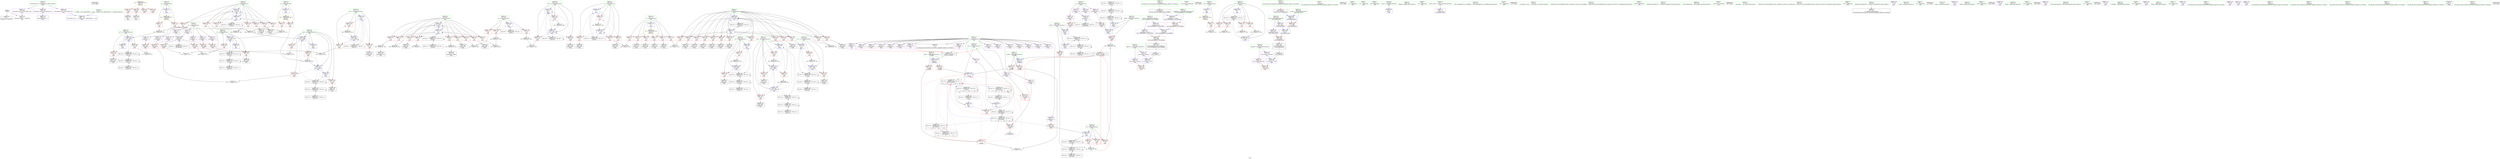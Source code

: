 digraph "SVFG" {
	label="SVFG";

	Node0x559645d41d50 [shape=record,color=grey,label="{NodeID: 0\nNullPtr}"];
	Node0x559645d41d50 -> Node0x559645ed5060[style=solid];
	Node0x559645d41d50 -> Node0x559645ee26e0[style=solid];
	Node0x559645f3b680 [shape=record,color=black,label="{NodeID: 609\n175 = PHI()\n}"];
	Node0x559645f198d0 [shape=record,color=yellow,style=double,label="{NodeID: 526\n2V_1 = ENCHI(MR_2V_0)\npts\{1 \}\nFun[main]}"];
	Node0x559645f198d0 -> Node0x559645edb480[style=dashed];
	Node0x559645f198d0 -> Node0x559645edb550[style=dashed];
	Node0x559645f198d0 -> Node0x559645edb620[style=dashed];
	Node0x559645f198d0 -> Node0x559645edb6f0[style=dashed];
	Node0x559645ee22e0 [shape=record,color=blue,label="{NodeID: 277\n13\<--9\np\<--\nGlob }"];
	Node0x559645ee22e0 -> Node0x559645f1a5b0[style=dashed];
	Node0x559645ed6060 [shape=record,color=red,label="{NodeID: 194\n237\<--91\n\<--m\nmain\n}"];
	Node0x559645ed6060 -> Node0x559645eec690[style=solid];
	Node0x559645ed3100 [shape=record,color=black,label="{NodeID: 111\n416\<--415\nidxprom127\<--\nmain\n}"];
	Node0x559645ea6890 [shape=record,color=green,label="{NodeID: 28\n11\<--12\nn\<--n_field_insensitive\nGlob }"];
	Node0x559645ea6890 -> Node0x559645edac60[style=solid];
	Node0x559645ea6890 -> Node0x559645edad30[style=solid];
	Node0x559645ea6890 -> Node0x559645edae00[style=solid];
	Node0x559645ea6890 -> Node0x559645edaed0[style=solid];
	Node0x559645ea6890 -> Node0x559645edafa0[style=solid];
	Node0x559645ea6890 -> Node0x559645edb070[style=solid];
	Node0x559645ea6890 -> Node0x559645ee21e0[style=solid];
	Node0x559645f07d90 [shape=record,color=black,label="{NodeID: 471\nMR_40V_2 = PHI(MR_40V_3, MR_40V_1, )\npts\{112 \}\n}"];
	Node0x559645f07d90 -> Node0x559645f184d0[style=dashed];
	Node0x559645ee3a90 [shape=record,color=blue,label="{NodeID: 305\n109\<--9\njn72\<--\nmain\n}"];
	Node0x559645ee3a90 -> Node0x559645ee0230[style=dashed];
	Node0x559645ee3a90 -> Node0x559645f0dfd0[style=dashed];
	Node0x559645ed7720 [shape=record,color=red,label="{NodeID: 222\n302\<--97\n\<--k\nmain\n}"];
	Node0x559645ed7720 -> Node0x559645eed710[style=solid];
	Node0x559645ed91d0 [shape=record,color=purple,label="{NodeID: 139\n296\<--21\narrayidx66\<--d\nmain\n|{<s0>15}}"];
	Node0x559645ed91d0:s0 -> Node0x559645f3c960[style=solid,color=red];
	Node0x559645ed3b70 [shape=record,color=green,label="{NodeID: 56\n111\<--112\nadd90\<--add90_field_insensitive\nmain\n}"];
	Node0x559645ed3b70 -> Node0x559645ee0300[style=solid];
	Node0x559645ed3b70 -> Node0x559645ee3c30[style=solid];
	Node0x559645ed3b70 -> Node0x559645ee4040[style=solid];
	Node0x559645eec690 [shape=record,color=grey,label="{NodeID: 416\n238 = Binary(237, 166, )\n}"];
	Node0x559645eec690 -> Node0x559645eedd10[style=solid];
	Node0x559645ee0cc0 [shape=record,color=red,label="{NodeID: 250\n423\<--119\n\<--k131\nmain\n}"];
	Node0x559645ee0cc0 -> Node0x559645eecf90[style=solid];
	Node0x559645eda920 [shape=record,color=purple,label="{NodeID: 167\n482\<--474\ncoerce.dive\<--retval\n_ZSt11setiosflagsSt13_Ios_Fmtflags\n}"];
	Node0x559645eda920 -> Node0x559645ee1a90[style=solid];
	Node0x559645ed5500 [shape=record,color=black,label="{NodeID: 84\n131\<--128\ncall1\<--\nmain\n}"];
	Node0x559645ec3bb0 [shape=record,color=green,label="{NodeID: 1\n7\<--1\n__dso_handle\<--dummyObj\nGlob }"];
	Node0x559645f3c470 [shape=record,color=black,label="{NodeID: 610\n451 = PHI()\n}"];
	Node0x559645f1a3f0 [shape=record,color=yellow,style=double,label="{NodeID: 527\n4V_1 = ENCHI(MR_4V_0)\npts\{10 \}\nFun[main]}"];
	Node0x559645f1a3f0 -> Node0x559645edab90[style=dashed];
	Node0x559645eff690 [shape=record,color=black,label="{NodeID: 444\nMR_54V_14 = PHI(MR_54V_15, MR_54V_13, )\npts\{240000 \}\n|{|<s3>18|<s4>18|<s5>18}}"];
	Node0x559645eff690 -> Node0x559645ee18f0[style=dashed];
	Node0x559645eff690 -> Node0x559645eff690[style=dashed];
	Node0x559645eff690 -> Node0x559645f0a090[style=dashed];
	Node0x559645eff690:s3 -> Node0x559645ee2040[style=dashed,color=red];
	Node0x559645eff690:s4 -> Node0x559645ee4ee0[style=dashed,color=red];
	Node0x559645eff690:s5 -> Node0x559645f0a590[style=dashed,color=red];
	Node0x559645ee23e0 [shape=record,color=blue,label="{NodeID: 278\n15\<--9\nq\<--\nGlob }"];
	Node0x559645ee23e0 -> Node0x559645f1a690[style=dashed];
	Node0x559645ed6130 [shape=record,color=red,label="{NodeID: 195\n266\<--91\n\<--m\nmain\n}"];
	Node0x559645ed6130 -> Node0x559645eecc90[style=solid];
	Node0x559645ed31d0 [shape=record,color=black,label="{NodeID: 112\n429\<--428\nidxprom136\<--\nmain\n}"];
	Node0x559645ea6990 [shape=record,color=green,label="{NodeID: 29\n13\<--14\np\<--p_field_insensitive\nGlob }"];
	Node0x559645ea6990 -> Node0x559645edb140[style=solid];
	Node0x559645ea6990 -> Node0x559645edb210[style=solid];
	Node0x559645ea6990 -> Node0x559645ee22e0[style=solid];
	Node0x559645f08290 [shape=record,color=black,label="{NodeID: 472\nMR_42V_2 = PHI(MR_42V_3, MR_42V_1, )\npts\{114 \}\n}"];
	Node0x559645f08290 -> Node0x559645f189d0[style=dashed];
	Node0x559645ee3b60 [shape=record,color=blue,label="{NodeID: 306\n107\<--326\nin71\<--inc80\nmain\n}"];
	Node0x559645ee3b60 -> Node0x559645ee0090[style=dashed];
	Node0x559645ee3b60 -> Node0x559645f0dad0[style=dashed];
	Node0x559645ed77f0 [shape=record,color=red,label="{NodeID: 223\n335\<--97\n\<--k\nmain\n}"];
	Node0x559645ed77f0 -> Node0x559645eec810[style=solid];
	Node0x559645ed92a0 [shape=record,color=purple,label="{NodeID: 140\n331\<--21\narrayidx83\<--d\nmain\n}"];
	Node0x559645ed3c40 [shape=record,color=green,label="{NodeID: 57\n113\<--114\nin91\<--in91_field_insensitive\nmain\n}"];
	Node0x559645ed3c40 -> Node0x559645ee03d0[style=solid];
	Node0x559645ed3c40 -> Node0x559645ee04a0[style=solid];
	Node0x559645ed3c40 -> Node0x559645ee0570[style=solid];
	Node0x559645ed3c40 -> Node0x559645ee0640[style=solid];
	Node0x559645ed3c40 -> Node0x559645ee3d00[style=solid];
	Node0x559645ed3c40 -> Node0x559645ee3f70[style=solid];
	Node0x559645ed3c40 -> Node0x559645ee42b0[style=solid];
	Node0x559645eec810 [shape=record,color=grey,label="{NodeID: 417\n336 = Binary(335, 166, )\n}"];
	Node0x559645eec810 -> Node0x559645ed2b50[style=solid];
	Node0x559645ee0d90 [shape=record,color=red,label="{NodeID: 251\n434\<--119\n\<--k131\nmain\n}"];
	Node0x559645ee0d90 -> Node0x559645ed3370[style=solid];
	Node0x559645eda9f0 [shape=record,color=purple,label="{NodeID: 168\n492\<--487\n_M_n\<--retval\n_ZSt12setprecisioni\n}"];
	Node0x559645eda9f0 -> Node0x559645ee4c70[style=solid];
	Node0x559645ed55d0 [shape=record,color=black,label="{NodeID: 85\n187\<--186\nidxprom\<--\nmain\n}"];
	Node0x559645ec6990 [shape=record,color=green,label="{NodeID: 2\n9\<--1\n\<--dummyObj\nCan only get source location for instruction, argument, global var or function.}"];
	Node0x559645f3c570 [shape=record,color=black,label="{NodeID: 611\n453 = PHI()\n}"];
	Node0x559645f1a4d0 [shape=record,color=yellow,style=double,label="{NodeID: 528\n6V_1 = ENCHI(MR_6V_0)\npts\{12 \}\nFun[main]}"];
	Node0x559645f1a4d0 -> Node0x559645edac60[style=dashed];
	Node0x559645f1a4d0 -> Node0x559645edad30[style=dashed];
	Node0x559645f1a4d0 -> Node0x559645edae00[style=dashed];
	Node0x559645f1a4d0 -> Node0x559645edaed0[style=dashed];
	Node0x559645f1a4d0 -> Node0x559645edafa0[style=dashed];
	Node0x559645f1a4d0 -> Node0x559645edb070[style=dashed];
	Node0x559645ee24e0 [shape=record,color=blue,label="{NodeID: 279\n538\<--50\nllvm.global_ctors_0\<--\nGlob }"];
	Node0x559645ed6200 [shape=record,color=red,label="{NodeID: 196\n424\<--91\n\<--m\nmain\n}"];
	Node0x559645ed6200 -> Node0x559645eddaa0[style=solid];
	Node0x559645ed32a0 [shape=record,color=black,label="{NodeID: 113\n432\<--431\nidxprom138\<--\nmain\n}"];
	Node0x559645ea6a90 [shape=record,color=green,label="{NodeID: 30\n15\<--16\nq\<--q_field_insensitive\nGlob }"];
	Node0x559645ea6a90 -> Node0x559645edb2e0[style=solid];
	Node0x559645ea6a90 -> Node0x559645edb3b0[style=solid];
	Node0x559645ea6a90 -> Node0x559645ee23e0[style=solid];
	Node0x559645f08790 [shape=record,color=black,label="{NodeID: 473\nMR_44V_2 = PHI(MR_44V_3, MR_44V_1, )\npts\{116 \}\n}"];
	Node0x559645f08790 -> Node0x559645f18ed0[style=dashed];
	Node0x559645ee3c30 [shape=record,color=blue,label="{NodeID: 307\n111\<--9\nadd90\<--\nmain\n}"];
	Node0x559645ee3c30 -> Node0x559645ee0300[style=dashed];
	Node0x559645ee3c30 -> Node0x559645ee4040[style=dashed];
	Node0x559645ee3c30 -> Node0x559645f0e4d0[style=dashed];
	Node0x559645ed78c0 [shape=record,color=red,label="{NodeID: 224\n390\<--97\n\<--k\nmain\n}"];
	Node0x559645ed78c0 -> Node0x559645ed3030[style=solid];
	Node0x559645ed9370 [shape=record,color=purple,label="{NodeID: 141\n334\<--21\narrayidx85\<--d\nmain\n}"];
	Node0x559645ed3d10 [shape=record,color=green,label="{NodeID: 58\n115\<--116\njn92\<--jn92_field_insensitive\nmain\n}"];
	Node0x559645ed3d10 -> Node0x559645ee0710[style=solid];
	Node0x559645ed3d10 -> Node0x559645ee07e0[style=solid];
	Node0x559645ed3d10 -> Node0x559645ee08b0[style=solid];
	Node0x559645ed3d10 -> Node0x559645ee0980[style=solid];
	Node0x559645ed3d10 -> Node0x559645ee3dd0[style=solid];
	Node0x559645ed3d10 -> Node0x559645ee3ea0[style=solid];
	Node0x559645ed3d10 -> Node0x559645ee4110[style=solid];
	Node0x559645ed3d10 -> Node0x559645ee41e0[style=solid];
	Node0x559645eec990 [shape=record,color=grey,label="{NodeID: 418\n317 = cmp(312, 316, )\n}"];
	Node0x559645ee0e60 [shape=record,color=red,label="{NodeID: 252\n440\<--119\n\<--k131\nmain\n}"];
	Node0x559645ee0e60 -> Node0x559645eebf10[style=solid];
	Node0x559645edaac0 [shape=record,color=purple,label="{NodeID: 169\n495\<--487\ncoerce.dive\<--retval\n_ZSt12setprecisioni\n}"];
	Node0x559645edaac0 -> Node0x559645ee1c30[style=solid];
	Node0x559645ed56a0 [shape=record,color=black,label="{NodeID: 86\n190\<--189\nidxprom18\<--\nmain\n}"];
	Node0x559645e969f0 [shape=record,color=green,label="{NodeID: 3\n25\<--1\n.str\<--dummyObj\nGlob }"];
	Node0x559645f3c670 [shape=record,color=black,label="{NodeID: 612\n473 = PHI(133, )\n0th arg _ZSt11setiosflagsSt13_Ios_Fmtflags }"];
	Node0x559645f3c670 -> Node0x559645ee4a00[style=solid];
	Node0x559645f1a5b0 [shape=record,color=yellow,style=double,label="{NodeID: 529\n8V_1 = ENCHI(MR_8V_0)\npts\{14 \}\nFun[main]}"];
	Node0x559645f1a5b0 -> Node0x559645edb140[style=dashed];
	Node0x559645f1a5b0 -> Node0x559645edb210[style=dashed];
	Node0x559645ee25e0 [shape=record,color=blue,label="{NodeID: 280\n539\<--51\nllvm.global_ctors_1\<--_GLOBAL__sub_I_ZhukovDmitry_1_1.cpp\nGlob }"];
	Node0x559645ed62d0 [shape=record,color=red,label="{NodeID: 197\n221\<--93\n\<--i25\nmain\n}"];
	Node0x559645ed62d0 -> Node0x559645eedb90[style=solid];
	Node0x559645ed3370 [shape=record,color=black,label="{NodeID: 114\n435\<--434\nidxprom140\<--\nmain\n}"];
	Node0x559645ed16a0 [shape=record,color=green,label="{NodeID: 31\n17\<--18\nh\<--h_field_insensitive\nGlob }"];
	Node0x559645ed16a0 -> Node0x559645ed80c0[style=solid];
	Node0x559645ed16a0 -> Node0x559645ed8190[style=solid];
	Node0x559645ed16a0 -> Node0x559645ed8260[style=solid];
	Node0x559645ed16a0 -> Node0x559645ed8330[style=solid];
	Node0x559645ed16a0 -> Node0x559645ed8400[style=solid];
	Node0x559645ed16a0 -> Node0x559645ed84d0[style=solid];
	Node0x559645ed16a0 -> Node0x559645ed85a0[style=solid];
	Node0x559645ed16a0 -> Node0x559645ed8670[style=solid];
	Node0x559645f08c90 [shape=record,color=black,label="{NodeID: 474\nMR_46V_2 = PHI(MR_46V_4, MR_46V_1, )\npts\{118 \}\n}"];
	Node0x559645f08c90 -> Node0x559645ee45f0[style=dashed];
	Node0x559645ee3d00 [shape=record,color=blue,label="{NodeID: 308\n113\<--345\nin91\<--\nmain\n}"];
	Node0x559645ee3d00 -> Node0x559645ee03d0[style=dashed];
	Node0x559645ee3d00 -> Node0x559645ee04a0[style=dashed];
	Node0x559645ee3d00 -> Node0x559645ee0570[style=dashed];
	Node0x559645ee3d00 -> Node0x559645ee0640[style=dashed];
	Node0x559645ee3d00 -> Node0x559645ee3f70[style=dashed];
	Node0x559645ee3d00 -> Node0x559645ee42b0[style=dashed];
	Node0x559645ee3d00 -> Node0x559645f0e9d0[style=dashed];
	Node0x559645ed7990 [shape=record,color=red,label="{NodeID: 225\n398\<--97\n\<--k\nmain\n}"];
	Node0x559645ed7990 -> Node0x559645edd320[style=solid];
	Node0x559645ed9440 [shape=record,color=purple,label="{NodeID: 142\n338\<--21\narrayidx87\<--d\nmain\n|{<s0>16}}"];
	Node0x559645ed9440:s0 -> Node0x559645f3c960[style=solid,color=red];
	Node0x559645ed3de0 [shape=record,color=green,label="{NodeID: 59\n117\<--118\nj125\<--j125_field_insensitive\nmain\n}"];
	Node0x559645ed3de0 -> Node0x559645ee0a50[style=solid];
	Node0x559645ed3de0 -> Node0x559645ee0b20[style=solid];
	Node0x559645ed3de0 -> Node0x559645ee0bf0[style=solid];
	Node0x559645ed3de0 -> Node0x559645ee45f0[style=solid];
	Node0x559645ed3de0 -> Node0x559645ee4860[style=solid];
	Node0x559645eecb10 [shape=record,color=grey,label="{NodeID: 419\n280 = cmp(275, 279, )\n}"];
	Node0x559645ee0f30 [shape=record,color=red,label="{NodeID: 253\n139\<--138\n\<--coerce.dive3\nmain\n}"];
	Node0x559645edab90 [shape=record,color=red,label="{NodeID: 170\n161\<--8\n\<--qq\nmain\n}"];
	Node0x559645edab90 -> Node0x559645eed110[style=solid];
	Node0x559645ed5770 [shape=record,color=black,label="{NodeID: 87\n206\<--205\nidxprom21\<--\nmain\n}"];
	Node0x559645e96a80 [shape=record,color=green,label="{NodeID: 4\n27\<--1\n.str.1\<--dummyObj\nGlob }"];
	Node0x559645f3c860 [shape=record,color=black,label="{NodeID: 613\n486 = PHI(144, )\n0th arg _ZSt12setprecisioni }"];
	Node0x559645f3c860 -> Node0x559645ee4ba0[style=solid];
	Node0x559645f1a690 [shape=record,color=yellow,style=double,label="{NodeID: 530\n10V_1 = ENCHI(MR_10V_0)\npts\{16 \}\nFun[main]}"];
	Node0x559645f1a690 -> Node0x559645edb2e0[style=dashed];
	Node0x559645f1a690 -> Node0x559645edb3b0[style=dashed];
	Node0x559645ee26e0 [shape=record,color=blue, style = dotted,label="{NodeID: 281\n540\<--3\nllvm.global_ctors_2\<--dummyVal\nGlob }"];
	Node0x559645ed63a0 [shape=record,color=red,label="{NodeID: 198\n228\<--93\n\<--i25\nmain\n}"];
	Node0x559645ed63a0 -> Node0x559645ed5910[style=solid];
	Node0x559645ed3440 [shape=record,color=black,label="{NodeID: 115\n472\<--483\n_ZSt11setiosflagsSt13_Ios_Fmtflags_ret\<--\n_ZSt11setiosflagsSt13_Ios_Fmtflags\n|{<s0>5}}"];
	Node0x559645ed3440:s0 -> Node0x559645f3d760[style=solid,color=blue];
	Node0x559645ed1730 [shape=record,color=green,label="{NodeID: 32\n19\<--20\ng\<--g_field_insensitive\nGlob }"];
	Node0x559645ed1730 -> Node0x559645ed8740[style=solid];
	Node0x559645ed1730 -> Node0x559645ed8810[style=solid];
	Node0x559645ed1730 -> Node0x559645ed88e0[style=solid];
	Node0x559645ed1730 -> Node0x559645ed89b0[style=solid];
	Node0x559645f09190 [shape=record,color=black,label="{NodeID: 475\nMR_48V_2 = PHI(MR_48V_3, MR_48V_1, )\npts\{120 \}\n}"];
	Node0x559645f09190 -> Node0x559645ee46c0[style=dashed];
	Node0x559645f09190 -> Node0x559645f09190[style=dashed];
	Node0x559645ee3dd0 [shape=record,color=blue,label="{NodeID: 309\n115\<--349\njn92\<--add93\nmain\n}"];
	Node0x559645ee3dd0 -> Node0x559645ee0710[style=dashed];
	Node0x559645ee3dd0 -> Node0x559645ee07e0[style=dashed];
	Node0x559645ee3dd0 -> Node0x559645ee3ea0[style=dashed];
	Node0x559645ee3dd0 -> Node0x559645ee4110[style=dashed];
	Node0x559645ed7a60 [shape=record,color=red,label="{NodeID: 226\n297\<--99\n\<--dd\nmain\n|{<s0>15}}"];
	Node0x559645ed7a60:s0 -> Node0x559645f3cd10[style=solid,color=red];
	Node0x559645ed9510 [shape=record,color=purple,label="{NodeID: 143\n386\<--21\narrayidx110\<--d\nmain\n}"];
	Node0x559645ed3eb0 [shape=record,color=green,label="{NodeID: 60\n119\<--120\nk131\<--k131_field_insensitive\nmain\n}"];
	Node0x559645ed3eb0 -> Node0x559645ee0cc0[style=solid];
	Node0x559645ed3eb0 -> Node0x559645ee0d90[style=solid];
	Node0x559645ed3eb0 -> Node0x559645ee0e60[style=solid];
	Node0x559645ed3eb0 -> Node0x559645ee46c0[style=solid];
	Node0x559645ed3eb0 -> Node0x559645ee4790[style=solid];
	Node0x559645eecc90 [shape=record,color=grey,label="{NodeID: 420\n267 = cmp(265, 266, )\n}"];
	Node0x559645ee1000 [shape=record,color=red,label="{NodeID: 254\n150\<--149\n\<--coerce.dive8\nmain\n}"];
	Node0x559645edac60 [shape=record,color=red,label="{NodeID: 171\n183\<--11\n\<--n\nmain\n}"];
	Node0x559645edac60 -> Node0x559645eed890[style=solid];
	Node0x559645ed5840 [shape=record,color=black,label="{NodeID: 88\n211\<--210\nidxprom23\<--\nmain\n}"];
	Node0x559645e96b10 [shape=record,color=green,label="{NodeID: 5\n29\<--1\nstdin\<--dummyObj\nGlob }"];
	Node0x559645f3c960 [shape=record,color=black,label="{NodeID: 614\n514 = PHI(296, 338, 392, 89, )\n0th arg _Z3updRii }"];
	Node0x559645f3c960 -> Node0x559645ee4d40[style=solid];
	Node0x559645ee27e0 [shape=record,color=blue,label="{NodeID: 282\n79\<--9\nretval\<--\nmain\n}"];
	Node0x559645ed6470 [shape=record,color=red,label="{NodeID: 199\n241\<--93\n\<--i25\nmain\n}"];
	Node0x559645ed6470 -> Node0x559645ed59e0[style=solid];
	Node0x559645ed7f20 [shape=record,color=black,label="{NodeID: 116\n485\<--496\n_ZSt12setprecisioni_ret\<--\n_ZSt12setprecisioni\n|{<s0>7}}"];
	Node0x559645ed7f20:s0 -> Node0x559645f3da60[style=solid,color=blue];
	Node0x559645ed17c0 [shape=record,color=green,label="{NodeID: 33\n21\<--24\nd\<--d_field_insensitive\nGlob }"];
	Node0x559645ed17c0 -> Node0x559645ed5230[style=solid];
	Node0x559645ed17c0 -> Node0x559645ed8a80[style=solid];
	Node0x559645ed17c0 -> Node0x559645ed8b50[style=solid];
	Node0x559645ed17c0 -> Node0x559645ed8c20[style=solid];
	Node0x559645ed17c0 -> Node0x559645ed8cf0[style=solid];
	Node0x559645ed17c0 -> Node0x559645ed8dc0[style=solid];
	Node0x559645ed17c0 -> Node0x559645ed8e90[style=solid];
	Node0x559645ed17c0 -> Node0x559645ed8f60[style=solid];
	Node0x559645ed17c0 -> Node0x559645ed9030[style=solid];
	Node0x559645ed17c0 -> Node0x559645ed9100[style=solid];
	Node0x559645ed17c0 -> Node0x559645ed91d0[style=solid];
	Node0x559645ed17c0 -> Node0x559645ed92a0[style=solid];
	Node0x559645ed17c0 -> Node0x559645ed9370[style=solid];
	Node0x559645ed17c0 -> Node0x559645ed9440[style=solid];
	Node0x559645ed17c0 -> Node0x559645ed9510[style=solid];
	Node0x559645ed17c0 -> Node0x559645ed95e0[style=solid];
	Node0x559645ed17c0 -> Node0x559645ed96b0[style=solid];
	Node0x559645ed17c0 -> Node0x559645ed9780[style=solid];
	Node0x559645ed17c0 -> Node0x559645ed9850[style=solid];
	Node0x559645ed17c0 -> Node0x559645ed9920[style=solid];
	Node0x559645f09690 [shape=record,color=black,label="{NodeID: 476\nMR_50V_2 = PHI(MR_50V_3, MR_50V_1, )\npts\{180000 \}\n}"];
	Node0x559645f09690 -> Node0x559645ee2cc0[style=dashed];
	Node0x559645ee3ea0 [shape=record,color=blue,label="{NodeID: 310\n115\<--9\njn92\<--\nmain\n}"];
	Node0x559645ee3ea0 -> Node0x559645ee07e0[style=dashed];
	Node0x559645ee3ea0 -> Node0x559645ee4110[style=dashed];
	Node0x559645ed7b30 [shape=record,color=red,label="{NodeID: 227\n339\<--99\n\<--dd\nmain\n}"];
	Node0x559645ed7b30 -> Node0x559645eec210[style=solid];
	Node0x559645ed95e0 [shape=record,color=purple,label="{NodeID: 144\n389\<--21\narrayidx112\<--d\nmain\n}"];
	Node0x559645ed3f80 [shape=record,color=green,label="{NodeID: 61\n126\<--127\nfreopen\<--freopen_field_insensitive\n}"];
	Node0x559645eece10 [shape=record,color=grey,label="{NodeID: 421\n377 = cmp(372, 376, )\n}"];
	Node0x559645ee10d0 [shape=record,color=red,label="{NodeID: 255\n231\<--230\n\<--arrayidx31\nmain\n}"];
	Node0x559645ee10d0 -> Node0x559645eed590[style=solid];
	Node0x559645edad30 [shape=record,color=red,label="{NodeID: 172\n205\<--11\n\<--n\nmain\n}"];
	Node0x559645edad30 -> Node0x559645ed5770[style=solid];
	Node0x559645ed5910 [shape=record,color=black,label="{NodeID: 89\n229\<--228\nidxprom30\<--\nmain\n}"];
	Node0x559645e965f0 [shape=record,color=green,label="{NodeID: 6\n30\<--1\n.str.2\<--dummyObj\nGlob }"];
	Node0x559645f3cd10 [shape=record,color=black,label="{NodeID: 615\n515 = PHI(297, 341, 395, 437, )\n1st arg _Z3updRii }"];
	Node0x559645f3cd10 -> Node0x559645ee4e10[style=solid];
	Node0x559645ee28b0 [shape=record,color=blue,label="{NodeID: 283\n136\<--132\ncoerce.dive\<--call2\nmain\n}"];
	Node0x559645ee28b0 -> Node0x559645ee0f30[style=dashed];
	Node0x559645ed6540 [shape=record,color=red,label="{NodeID: 200\n254\<--93\n\<--i25\nmain\n}"];
	Node0x559645ed6540 -> Node0x559645ed5c50[style=solid];
	Node0x559645ed7ff0 [shape=record,color=purple,label="{NodeID: 117\n60\<--4\n\<--_ZStL8__ioinit\n__cxx_global_var_init\n}"];
	Node0x559645ed1850 [shape=record,color=green,label="{NodeID: 34\n49\<--53\nllvm.global_ctors\<--llvm.global_ctors_field_insensitive\nGlob }"];
	Node0x559645ed1850 -> Node0x559645eda210[style=solid];
	Node0x559645ed1850 -> Node0x559645eda310[style=solid];
	Node0x559645ed1850 -> Node0x559645eda410[style=solid];
	Node0x559645f09b90 [shape=record,color=black,label="{NodeID: 477\nMR_52V_2 = PHI(MR_52V_3, MR_52V_1, )\npts\{200000 \}\n}"];
	Node0x559645f09b90 -> Node0x559645ee2d90[style=dashed];
	Node0x559645ee3f70 [shape=record,color=blue,label="{NodeID: 311\n113\<--360\nin91\<--inc98\nmain\n}"];
	Node0x559645ee3f70 -> Node0x559645ee04a0[style=dashed];
	Node0x559645ee3f70 -> Node0x559645ee0570[style=dashed];
	Node0x559645ee3f70 -> Node0x559645ee0640[style=dashed];
	Node0x559645ee3f70 -> Node0x559645ee42b0[style=dashed];
	Node0x559645ee3f70 -> Node0x559645f0e9d0[style=dashed];
	Node0x559645ed7c00 [shape=record,color=red,label="{NodeID: 228\n393\<--99\n\<--dd\nmain\n}"];
	Node0x559645ed7c00 -> Node0x559645eeba90[style=solid];
	Node0x559645ed96b0 [shape=record,color=purple,label="{NodeID: 145\n392\<--21\narrayidx114\<--d\nmain\n|{<s0>17}}"];
	Node0x559645ed96b0:s0 -> Node0x559645f3c960[style=solid,color=red];
	Node0x559645ed4080 [shape=record,color=green,label="{NodeID: 62\n134\<--135\n_ZSt11setiosflagsSt13_Ios_Fmtflags\<--_ZSt11setiosflagsSt13_Ios_Fmtflags_field_insensitive\n}"];
	Node0x559645eecf90 [shape=record,color=grey,label="{NodeID: 422\n426 = cmp(423, 425, )\n}"];
	Node0x559645ee11a0 [shape=record,color=red,label="{NodeID: 256\n250\<--249\n\<--arrayidx43\nmain\n}"];
	Node0x559645ee11a0 -> Node0x559645eede90[style=solid];
	Node0x559645edae00 [shape=record,color=red,label="{NodeID: 173\n210\<--11\n\<--n\nmain\n}"];
	Node0x559645edae00 -> Node0x559645ed5840[style=solid];
	Node0x559645ed59e0 [shape=record,color=black,label="{NodeID: 90\n242\<--241\nidxprom38\<--\nmain\n}"];
	Node0x559645e96680 [shape=record,color=green,label="{NodeID: 7\n32\<--1\n.str.3\<--dummyObj\nGlob }"];
	Node0x559645f3d660 [shape=record,color=black,label="{NodeID: 616\n179 = PHI()\n}"];
	Node0x559645ee2980 [shape=record,color=blue,label="{NodeID: 284\n147\<--143\ncoerce.dive7\<--call6\nmain\n}"];
	Node0x559645ee2980 -> Node0x559645ee1000[style=dashed];
	Node0x559645ed6610 [shape=record,color=red,label="{NodeID: 201\n269\<--93\n\<--i25\nmain\n}"];
	Node0x559645ed6610 -> Node0x559645ee3410[style=solid];
	Node0x559645ed80c0 [shape=record,color=purple,label="{NodeID: 118\n188\<--17\narrayidx\<--h\nmain\n}"];
	Node0x559645ed1950 [shape=record,color=green,label="{NodeID: 35\n54\<--55\n__cxx_global_var_init\<--__cxx_global_var_init_field_insensitive\n}"];
	Node0x559645f0a090 [shape=record,color=black,label="{NodeID: 478\nMR_54V_2 = PHI(MR_54V_13, MR_54V_1, )\npts\{240000 \}\n}"];
	Node0x559645f0a090 -> Node0x559645ee2e60[style=dashed];
	Node0x559645edcba0 [shape=record,color=grey,label="{NodeID: 395\n458 = Binary(457, 166, )\n}"];
	Node0x559645edcba0 -> Node0x559645ee4930[style=solid];
	Node0x559645ee4040 [shape=record,color=blue,label="{NodeID: 312\n111\<--365\nadd90\<--\nmain\n}"];
	Node0x559645ee4040 -> Node0x559645ee0300[style=dashed];
	Node0x559645ee4040 -> Node0x559645f0e4d0[style=dashed];
	Node0x559645ed7cd0 [shape=record,color=red,label="{NodeID: 229\n283\<--101\n\<--in\nmain\n}"];
	Node0x559645ed7cd0 -> Node0x559645eec390[style=solid];
	Node0x559645ed9780 [shape=record,color=purple,label="{NodeID: 146\n430\<--21\narrayidx137\<--d\nmain\n}"];
	Node0x559645ed4180 [shape=record,color=green,label="{NodeID: 63\n141\<--142\n_ZStlsIcSt11char_traitsIcEERSt13basic_ostreamIT_T0_ES6_St12_Setiosflags\<--_ZStlsIcSt11char_traitsIcEERSt13basic_ostreamIT_T0_ES6_St12_Setiosflags_field_insensitive\n}"];
	Node0x559645eed110 [shape=record,color=grey,label="{NodeID: 423\n162 = cmp(160, 161, )\n}"];
	Node0x559645ee1270 [shape=record,color=red,label="{NodeID: 257\n263\<--262\n\<--arrayidx50\nmain\n}"];
	Node0x559645ee1270 -> Node0x559645ee3340[style=solid];
	Node0x559645edaed0 [shape=record,color=red,label="{NodeID: 174\n222\<--11\n\<--n\nmain\n}"];
	Node0x559645edaed0 -> Node0x559645eedb90[style=solid];
	Node0x559645ed5ab0 [shape=record,color=black,label="{NodeID: 91\n245\<--244\nidxprom40\<--\nmain\n}"];
	Node0x559645e96710 [shape=record,color=green,label="{NodeID: 8\n34\<--1\nstdout\<--dummyObj\nGlob }"];
	Node0x559645f3d760 [shape=record,color=black,label="{NodeID: 617\n132 = PHI(472, )\n}"];
	Node0x559645f3d760 -> Node0x559645ee28b0[style=solid];
	Node0x559645ee2a50 [shape=record,color=blue,label="{NodeID: 285\n85\<--9\nii\<--\nmain\n}"];
	Node0x559645ee2a50 -> Node0x559645f03c90[style=dashed];
	Node0x559645ed66e0 [shape=record,color=red,label="{NodeID: 202\n276\<--93\n\<--i25\nmain\n}"];
	Node0x559645ed66e0 -> Node0x559645ed24d0[style=solid];
	Node0x559645ed8190 [shape=record,color=purple,label="{NodeID: 119\n207\<--17\narrayidx22\<--h\nmain\n}"];
	Node0x559645ed8190 -> Node0x559645ee2cc0[style=solid];
	Node0x559645ed1a50 [shape=record,color=green,label="{NodeID: 36\n58\<--59\n_ZNSt8ios_base4InitC1Ev\<--_ZNSt8ios_base4InitC1Ev_field_insensitive\n}"];
	Node0x559645f0a590 [shape=record,color=black,label="{NodeID: 479\nMR_72V_3 = PHI(MR_72V_2, MR_72V_1, )\npts\{90 240000 \}\n|{<s0>15|<s1>16|<s2>17|<s3>18|<s4>18}}"];
	Node0x559645f0a590:s0 -> Node0x559645efdd90[style=dashed,color=blue];
	Node0x559645f0a590:s1 -> Node0x559645f107d0[style=dashed,color=blue];
	Node0x559645f0a590:s2 -> Node0x559645f0f3d0[style=dashed,color=blue];
	Node0x559645f0a590:s3 -> Node0x559645efec90[style=dashed,color=blue];
	Node0x559645f0a590:s4 -> Node0x559645eff690[style=dashed,color=blue];
	Node0x559645edcd20 [shape=record,color=grey,label="{NodeID: 396\n409 = Binary(408, 166, )\n}"];
	Node0x559645edcd20 -> Node0x559645ee4520[style=solid];
	Node0x559645ee4110 [shape=record,color=blue,label="{NodeID: 313\n115\<--370\njn92\<--add102\nmain\n}"];
	Node0x559645ee4110 -> Node0x559645ee08b0[style=dashed];
	Node0x559645ee4110 -> Node0x559645ee0980[style=dashed];
	Node0x559645ee4110 -> Node0x559645ee41e0[style=dashed];
	Node0x559645ee4110 -> Node0x559645f0eed0[style=dashed];
	Node0x559645ed7da0 [shape=record,color=red,label="{NodeID: 230\n287\<--101\n\<--in\nmain\n}"];
	Node0x559645ed7da0 -> Node0x559645ed25a0[style=solid];
	Node0x559645ed9850 [shape=record,color=purple,label="{NodeID: 147\n433\<--21\narrayidx139\<--d\nmain\n}"];
	Node0x559645ed4280 [shape=record,color=green,label="{NodeID: 64\n145\<--146\n_ZSt12setprecisioni\<--_ZSt12setprecisioni_field_insensitive\n}"];
	Node0x559645eed290 [shape=record,color=grey,label="{NodeID: 424\n419 = cmp(414, 418, )\n}"];
	Node0x559645ee1340 [shape=record,color=red,label="{NodeID: 258\n279\<--278\n\<--arrayidx55\nmain\n}"];
	Node0x559645ee1340 -> Node0x559645eecb10[style=solid];
	Node0x559645edafa0 [shape=record,color=red,label="{NodeID: 175\n415\<--11\n\<--n\nmain\n}"];
	Node0x559645edafa0 -> Node0x559645ed3100[style=solid];
	Node0x559645ed5b80 [shape=record,color=black,label="{NodeID: 92\n248\<--247\nidxprom42\<--\nmain\n}"];
	Node0x559645e967d0 [shape=record,color=green,label="{NodeID: 9\n35\<--1\n_ZSt4cout\<--dummyObj\nGlob }"];
	Node0x559645f3d990 [shape=record,color=black,label="{NodeID: 618\n140 = PHI()\n}"];
	Node0x559645ee2b20 [shape=record,color=blue,label="{NodeID: 286\n87\<--9\ni\<--\nmain\n}"];
	Node0x559645ee2b20 -> Node0x559645edbb00[style=dashed];
	Node0x559645ee2b20 -> Node0x559645edbbd0[style=dashed];
	Node0x559645ee2b20 -> Node0x559645edbca0[style=dashed];
	Node0x559645ee2b20 -> Node0x559645ed5ec0[style=dashed];
	Node0x559645ee2b20 -> Node0x559645ee2bf0[style=dashed];
	Node0x559645ee2b20 -> Node0x559645f04190[style=dashed];
	Node0x559645ed67b0 [shape=record,color=red,label="{NodeID: 203\n306\<--93\n\<--i25\nmain\n}"];
	Node0x559645ed67b0 -> Node0x559645ee3820[style=solid];
	Node0x559645ed8260 [shape=record,color=purple,label="{NodeID: 120\n230\<--17\narrayidx31\<--h\nmain\n}"];
	Node0x559645ed8260 -> Node0x559645ee10d0[style=solid];
	Node0x559645ed1b50 [shape=record,color=green,label="{NodeID: 37\n64\<--65\n__cxa_atexit\<--__cxa_atexit_field_insensitive\n}"];
	Node0x559645edcea0 [shape=record,color=grey,label="{NodeID: 397\n273 = Binary(271, 272, )\n}"];
	Node0x559645edcea0 -> Node0x559645ee34e0[style=solid];
	Node0x559645ee41e0 [shape=record,color=blue,label="{NodeID: 314\n115\<--9\njn92\<--\nmain\n}"];
	Node0x559645ee41e0 -> Node0x559645ee0980[style=dashed];
	Node0x559645ee41e0 -> Node0x559645f0eed0[style=dashed];
	Node0x559645edfd90 [shape=record,color=red,label="{NodeID: 231\n275\<--103\n\<--jn\nmain\n}"];
	Node0x559645edfd90 -> Node0x559645eecb10[style=solid];
	Node0x559645ed9920 [shape=record,color=purple,label="{NodeID: 148\n436\<--21\narrayidx141\<--d\nmain\n}"];
	Node0x559645ed9920 -> Node0x559645ee18f0[style=solid];
	Node0x559645ed4380 [shape=record,color=green,label="{NodeID: 65\n152\<--153\n_ZStlsIcSt11char_traitsIcEERSt13basic_ostreamIT_T0_ES6_St13_Setprecision\<--_ZStlsIcSt11char_traitsIcEERSt13basic_ostreamIT_T0_ES6_St13_Setprecision_field_insensitive\n}"];
	Node0x559645eed410 [shape=record,color=grey,label="{NodeID: 425\n356 = cmp(351, 355, )\n}"];
	Node0x559645ee1410 [shape=record,color=red,label="{NodeID: 259\n316\<--315\n\<--arrayidx75\nmain\n}"];
	Node0x559645ee1410 -> Node0x559645eec990[style=solid];
	Node0x559645edb070 [shape=record,color=red,label="{NodeID: 176\n428\<--11\n\<--n\nmain\n}"];
	Node0x559645edb070 -> Node0x559645ed31d0[style=solid];
	Node0x559645ed5c50 [shape=record,color=black,label="{NodeID: 93\n255\<--254\nidxprom45\<--\nmain\n}"];
	Node0x559645e9b600 [shape=record,color=green,label="{NodeID: 10\n36\<--1\n.str.4\<--dummyObj\nGlob }"];
	Node0x559645f3da60 [shape=record,color=black,label="{NodeID: 619\n143 = PHI(485, )\n}"];
	Node0x559645f3da60 -> Node0x559645ee2980[style=solid];
	Node0x559645ee2bf0 [shape=record,color=blue,label="{NodeID: 287\n87\<--196\ni\<--inc\nmain\n}"];
	Node0x559645ee2bf0 -> Node0x559645edbb00[style=dashed];
	Node0x559645ee2bf0 -> Node0x559645edbbd0[style=dashed];
	Node0x559645ee2bf0 -> Node0x559645edbca0[style=dashed];
	Node0x559645ee2bf0 -> Node0x559645ed5ec0[style=dashed];
	Node0x559645ee2bf0 -> Node0x559645ee2bf0[style=dashed];
	Node0x559645ee2bf0 -> Node0x559645f04190[style=dashed];
	Node0x559645ed6880 [shape=record,color=red,label="{NodeID: 204\n313\<--93\n\<--i25\nmain\n}"];
	Node0x559645ed6880 -> Node0x559645ed2810[style=solid];
	Node0x559645ed8330 [shape=record,color=purple,label="{NodeID: 121\n278\<--17\narrayidx55\<--h\nmain\n}"];
	Node0x559645ed8330 -> Node0x559645ee1340[style=solid];
	Node0x559645ed1c50 [shape=record,color=green,label="{NodeID: 38\n63\<--69\n_ZNSt8ios_base4InitD1Ev\<--_ZNSt8ios_base4InitD1Ev_field_insensitive\n}"];
	Node0x559645ed1c50 -> Node0x559645ed5330[style=solid];
	Node0x559645edd020 [shape=record,color=grey,label="{NodeID: 398\n404 = Binary(403, 166, )\n}"];
	Node0x559645edd020 -> Node0x559645ee4450[style=solid];
	Node0x559645ee42b0 [shape=record,color=blue,label="{NodeID: 315\n113\<--381\nin91\<--inc107\nmain\n}"];
	Node0x559645ee42b0 -> Node0x559645ee0640[style=dashed];
	Node0x559645ee42b0 -> Node0x559645f0e9d0[style=dashed];
	Node0x559645edfe20 [shape=record,color=red,label="{NodeID: 232\n290\<--103\n\<--jn\nmain\n}"];
	Node0x559645edfe20 -> Node0x559645ed2670[style=solid];
	Node0x559645ed99f0 [shape=record,color=purple,label="{NodeID: 149\n123\<--25\n\<--.str\nmain\n}"];
	Node0x559645ed4480 [shape=record,color=green,label="{NodeID: 66\n156\<--157\nscanf\<--scanf_field_insensitive\n}"];
	Node0x559645eed590 [shape=record,color=grey,label="{NodeID: 426\n232 = cmp(227, 231, )\n}"];
	Node0x559645ee14e0 [shape=record,color=red,label="{NodeID: 260\n322\<--321\n\<--arrayidx79\nmain\n}"];
	Node0x559645ee14e0 -> Node0x559645ee39c0[style=solid];
	Node0x559645edb140 [shape=record,color=red,label="{NodeID: 177\n309\<--13\n\<--p\nmain\n}"];
	Node0x559645edb140 -> Node0x559645edd1a0[style=solid];
	Node0x559645ed5d20 [shape=record,color=black,label="{NodeID: 94\n258\<--257\nidxprom47\<--\nmain\n}"];
	Node0x559645e9b6c0 [shape=record,color=green,label="{NodeID: 11\n38\<--1\n.str.5\<--dummyObj\nGlob }"];
	Node0x559645f3dbd0 [shape=record,color=black,label="{NodeID: 620\n61 = PHI()\n}"];
	Node0x559645ee2cc0 [shape=record,color=blue,label="{NodeID: 288\n207\<--209\narrayidx22\<--\nmain\n}"];
	Node0x559645ee2cc0 -> Node0x559645ee10d0[style=dashed];
	Node0x559645ee2cc0 -> Node0x559645ee1340[style=dashed];
	Node0x559645ee2cc0 -> Node0x559645ee1410[style=dashed];
	Node0x559645ee2cc0 -> Node0x559645ee15b0[style=dashed];
	Node0x559645ee2cc0 -> Node0x559645ee1750[style=dashed];
	Node0x559645ee2cc0 -> Node0x559645ee1820[style=dashed];
	Node0x559645ee2cc0 -> Node0x559645f09690[style=dashed];
	Node0x559645ed6950 [shape=record,color=red,label="{NodeID: 205\n319\<--93\n\<--i25\nmain\n}"];
	Node0x559645ed6950 -> Node0x559645ed28e0[style=solid];
	Node0x559645ed8400 [shape=record,color=purple,label="{NodeID: 122\n315\<--17\narrayidx75\<--h\nmain\n}"];
	Node0x559645ed8400 -> Node0x559645ee1410[style=solid];
	Node0x559645ed1d50 [shape=record,color=green,label="{NodeID: 39\n76\<--77\nmain\<--main_field_insensitive\n}"];
	Node0x559645edd1a0 [shape=record,color=grey,label="{NodeID: 399\n310 = Binary(308, 309, )\n}"];
	Node0x559645edd1a0 -> Node0x559645ee38f0[style=solid];
	Node0x559645ee4380 [shape=record,color=blue,label="{NodeID: 316\n97\<--399\nk\<--inc117\nmain\n}"];
	Node0x559645ee4380 -> Node0x559645ed7310[style=dashed];
	Node0x559645ee4380 -> Node0x559645ed73e0[style=dashed];
	Node0x559645ee4380 -> Node0x559645ed74b0[style=dashed];
	Node0x559645ee4380 -> Node0x559645ed7580[style=dashed];
	Node0x559645ee4380 -> Node0x559645ed7650[style=dashed];
	Node0x559645ee4380 -> Node0x559645ed7720[style=dashed];
	Node0x559645ee4380 -> Node0x559645ed77f0[style=dashed];
	Node0x559645ee4380 -> Node0x559645ed78c0[style=dashed];
	Node0x559645ee4380 -> Node0x559645ed7990[style=dashed];
	Node0x559645ee4380 -> Node0x559645ee3270[style=dashed];
	Node0x559645ee4380 -> Node0x559645ee4380[style=dashed];
	Node0x559645ee4380 -> Node0x559645f161d0[style=dashed];
	Node0x559645edfef0 [shape=record,color=red,label="{NodeID: 233\n340\<--105\n\<--add70\nmain\n}"];
	Node0x559645edfef0 -> Node0x559645eec210[style=solid];
	Node0x559645ed9ac0 [shape=record,color=purple,label="{NodeID: 150\n124\<--27\n\<--.str.1\nmain\n}"];
	Node0x559645ed4580 [shape=record,color=green,label="{NodeID: 67\n169\<--170\nprintf\<--printf_field_insensitive\n}"];
	Node0x559645eed710 [shape=record,color=grey,label="{NodeID: 427\n303 = cmp(302, 9, )\n}"];
	Node0x559645ee15b0 [shape=record,color=red,label="{NodeID: 261\n355\<--354\n\<--arrayidx95\nmain\n}"];
	Node0x559645ee15b0 -> Node0x559645eed410[style=solid];
	Node0x559645edb210 [shape=record,color=red,label="{NodeID: 178\n348\<--13\n\<--p\nmain\n}"];
	Node0x559645edb210 -> Node0x559645eec510[style=solid];
	Node0x559645ed5df0 [shape=record,color=black,label="{NodeID: 95\n261\<--260\nidxprom49\<--\nmain\n}"];
	Node0x559645e9b7c0 [shape=record,color=green,label="{NodeID: 12\n40\<--1\nstderr\<--dummyObj\nGlob }"];
	Node0x559645f3dca0 [shape=record,color=black,label="{NodeID: 621\n193 = PHI()\n}"];
	Node0x559645ee2d90 [shape=record,color=blue,label="{NodeID: 289\n212\<--9\narrayidx24\<--\nmain\n}"];
	Node0x559645ee2d90 -> Node0x559645ee14e0[style=dashed];
	Node0x559645ee2d90 -> Node0x559645ee1680[style=dashed];
	Node0x559645ee2d90 -> Node0x559645f09b90[style=dashed];
	Node0x559645ed6a20 [shape=record,color=red,label="{NodeID: 206\n345\<--93\n\<--i25\nmain\n}"];
	Node0x559645ed6a20 -> Node0x559645ee3d00[style=solid];
	Node0x559645ed84d0 [shape=record,color=purple,label="{NodeID: 123\n354\<--17\narrayidx95\<--h\nmain\n}"];
	Node0x559645ed84d0 -> Node0x559645ee15b0[style=solid];
	Node0x559645ed1e50 [shape=record,color=green,label="{NodeID: 40\n79\<--80\nretval\<--retval_field_insensitive\nmain\n}"];
	Node0x559645ed1e50 -> Node0x559645ee27e0[style=solid];
	Node0x559645edd320 [shape=record,color=grey,label="{NodeID: 400\n399 = Binary(398, 166, )\n}"];
	Node0x559645edd320 -> Node0x559645ee4380[style=solid];
	Node0x559645ee4450 [shape=record,color=blue,label="{NodeID: 317\n95\<--404\nj\<--inc120\nmain\n}"];
	Node0x559645ee4450 -> Node0x559645ed6d60[style=dashed];
	Node0x559645ee4450 -> Node0x559645ed6e30[style=dashed];
	Node0x559645ee4450 -> Node0x559645ed6f00[style=dashed];
	Node0x559645ee4450 -> Node0x559645ed6fd0[style=dashed];
	Node0x559645ee4450 -> Node0x559645ed70a0[style=dashed];
	Node0x559645ee4450 -> Node0x559645ed7170[style=dashed];
	Node0x559645ee4450 -> Node0x559645ed7240[style=dashed];
	Node0x559645ee4450 -> Node0x559645ee31a0[style=dashed];
	Node0x559645ee4450 -> Node0x559645ee4450[style=dashed];
	Node0x559645ee4450 -> Node0x559645f05590[style=dashed];
	Node0x559645edffc0 [shape=record,color=red,label="{NodeID: 234\n325\<--107\n\<--in71\nmain\n}"];
	Node0x559645edffc0 -> Node0x559645eebd90[style=solid];
	Node0x559645ed9b90 [shape=record,color=purple,label="{NodeID: 151\n129\<--30\n\<--.str.2\nmain\n}"];
	Node0x559645ed4680 [shape=record,color=green,label="{NodeID: 68\n176\<--177\nfprintf\<--fprintf_field_insensitive\n}"];
	Node0x559645eed890 [shape=record,color=grey,label="{NodeID: 428\n184 = cmp(182, 183, )\n}"];
	Node0x559645ee1680 [shape=record,color=red,label="{NodeID: 262\n365\<--364\n\<--arrayidx100\nmain\n}"];
	Node0x559645ee1680 -> Node0x559645ee4040[style=solid];
	Node0x559645edb2e0 [shape=record,color=red,label="{NodeID: 179\n272\<--15\n\<--q\nmain\n}"];
	Node0x559645edb2e0 -> Node0x559645edcea0[style=solid];
	Node0x559645ed24d0 [shape=record,color=black,label="{NodeID: 96\n277\<--276\nidxprom54\<--\nmain\n}"];
	Node0x559645e9c120 [shape=record,color=green,label="{NodeID: 13\n41\<--1\n.str.6\<--dummyObj\nGlob }"];
	Node0x559645f3dd70 [shape=record,color=black,label="{NodeID: 622\n151 = PHI()\n}"];
	Node0x559645ee2e60 [shape=record,color=blue,label="{NodeID: 290\n214\<--9\n\<--\nmain\n}"];
	Node0x559645ee2e60 -> Node0x559645f193d0[style=dashed];
	Node0x559645ed6af0 [shape=record,color=red,label="{NodeID: 207\n352\<--93\n\<--i25\nmain\n}"];
	Node0x559645ed6af0 -> Node0x559645ed2c20[style=solid];
	Node0x559645ed85a0 [shape=record,color=purple,label="{NodeID: 124\n375\<--17\narrayidx104\<--h\nmain\n}"];
	Node0x559645ed85a0 -> Node0x559645ee1750[style=solid];
	Node0x559645ed1f20 [shape=record,color=green,label="{NodeID: 41\n81\<--82\nagg.tmp\<--agg.tmp_field_insensitive\nmain\n}"];
	Node0x559645ed1f20 -> Node0x559645eda510[style=solid];
	Node0x559645ed1f20 -> Node0x559645eda5e0[style=solid];
	Node0x559645f0c700 [shape=record,color=black,label="{NodeID: 484\nMR_28V_5 = PHI(MR_28V_6, MR_28V_4, )\npts\{100 \}\n}"];
	Node0x559645f0c700 -> Node0x559645ee3340[style=dashed];
	Node0x559645f0c700 -> Node0x559645f0c700[style=dashed];
	Node0x559645f0c700 -> Node0x559645f166d0[style=dashed];
	Node0x559645edd4a0 [shape=record,color=grey,label="{NodeID: 401\n360 = Binary(359, 166, )\n}"];
	Node0x559645edd4a0 -> Node0x559645ee3f70[style=solid];
	Node0x559645ee4520 [shape=record,color=blue,label="{NodeID: 318\n93\<--409\ni25\<--inc123\nmain\n}"];
	Node0x559645ee4520 -> Node0x559645ed62d0[style=dashed];
	Node0x559645ee4520 -> Node0x559645ed63a0[style=dashed];
	Node0x559645ee4520 -> Node0x559645ed6470[style=dashed];
	Node0x559645ee4520 -> Node0x559645ed6540[style=dashed];
	Node0x559645ee4520 -> Node0x559645ed6610[style=dashed];
	Node0x559645ee4520 -> Node0x559645ed66e0[style=dashed];
	Node0x559645ee4520 -> Node0x559645ed67b0[style=dashed];
	Node0x559645ee4520 -> Node0x559645ed6880[style=dashed];
	Node0x559645ee4520 -> Node0x559645ed6950[style=dashed];
	Node0x559645ee4520 -> Node0x559645ed6a20[style=dashed];
	Node0x559645ee4520 -> Node0x559645ed6af0[style=dashed];
	Node0x559645ee4520 -> Node0x559645ed6bc0[style=dashed];
	Node0x559645ee4520 -> Node0x559645ed6c90[style=dashed];
	Node0x559645ee4520 -> Node0x559645ee4520[style=dashed];
	Node0x559645ee4520 -> Node0x559645f05090[style=dashed];
	Node0x559645ee0090 [shape=record,color=red,label="{NodeID: 235\n329\<--107\n\<--in71\nmain\n}"];
	Node0x559645ee0090 -> Node0x559645ed29b0[style=solid];
	Node0x559645ed9c60 [shape=record,color=purple,label="{NodeID: 152\n130\<--32\n\<--.str.3\nmain\n}"];
	Node0x559645ed4780 [shape=record,color=green,label="{NodeID: 69\n203\<--204\nllvm.memset.p0i8.i64\<--llvm.memset.p0i8.i64_field_insensitive\n}"];
	Node0x559645eeda10 [shape=record,color=grey,label="{NodeID: 429\n525 = cmp(523, 524, )\n}"];
	Node0x559645ee1750 [shape=record,color=red,label="{NodeID: 263\n376\<--375\n\<--arrayidx104\nmain\n}"];
	Node0x559645ee1750 -> Node0x559645eece10[style=solid];
	Node0x559645edb3b0 [shape=record,color=red,label="{NodeID: 180\n368\<--15\n\<--q\nmain\n}"];
	Node0x559645edb3b0 -> Node0x559645edd620[style=solid];
	Node0x559645ed25a0 [shape=record,color=black,label="{NodeID: 97\n288\<--287\nidxprom60\<--\nmain\n}"];
	Node0x559645e9c1e0 [shape=record,color=green,label="{NodeID: 14\n43\<--1\n.str.7\<--dummyObj\nGlob }"];
	Node0x559645f3de40 [shape=record,color=black,label="{NodeID: 623\n155 = PHI()\n}"];
	Node0x559645ee2f30 [shape=record,color=blue,label="{NodeID: 291\n89\<--9\nans\<--\nmain\n}"];
	Node0x559645ee2f30 -> Node0x559645ed5f90[style=dashed];
	Node0x559645ee2f30 -> Node0x559645efec90[style=dashed];
	Node0x559645ee2f30 -> Node0x559645f04690[style=dashed];
	Node0x559645ed6bc0 [shape=record,color=red,label="{NodeID: 208\n362\<--93\n\<--i25\nmain\n}"];
	Node0x559645ed6bc0 -> Node0x559645ed2cf0[style=solid];
	Node0x559645ed8670 [shape=record,color=purple,label="{NodeID: 125\n417\<--17\narrayidx128\<--h\nmain\n}"];
	Node0x559645ed8670 -> Node0x559645ee1820[style=solid];
	Node0x559645ed1ff0 [shape=record,color=green,label="{NodeID: 42\n83\<--84\nagg.tmp5\<--agg.tmp5_field_insensitive\nmain\n}"];
	Node0x559645ed1ff0 -> Node0x559645eda6b0[style=solid];
	Node0x559645ed1ff0 -> Node0x559645eda780[style=solid];
	Node0x559645f0cbd0 [shape=record,color=black,label="{NodeID: 485\nMR_30V_5 = PHI(MR_30V_6, MR_30V_4, )\npts\{102 \}\n}"];
	Node0x559645f0cbd0 -> Node0x559645ee3410[style=dashed];
	Node0x559645f0cbd0 -> Node0x559645f0cbd0[style=dashed];
	Node0x559645f0cbd0 -> Node0x559645f16bd0[style=dashed];
	Node0x559645edd620 [shape=record,color=grey,label="{NodeID: 402\n370 = Binary(369, 368, )\n}"];
	Node0x559645edd620 -> Node0x559645ee4110[style=solid];
	Node0x559645ee45f0 [shape=record,color=blue,label="{NodeID: 319\n117\<--9\nj125\<--\nmain\n}"];
	Node0x559645ee45f0 -> Node0x559645ee0a50[style=dashed];
	Node0x559645ee45f0 -> Node0x559645ee0b20[style=dashed];
	Node0x559645ee45f0 -> Node0x559645ee0bf0[style=dashed];
	Node0x559645ee45f0 -> Node0x559645ee4860[style=dashed];
	Node0x559645ee45f0 -> Node0x559645f08c90[style=dashed];
	Node0x559645ee0160 [shape=record,color=red,label="{NodeID: 236\n312\<--109\n\<--jn72\nmain\n}"];
	Node0x559645ee0160 -> Node0x559645eec990[style=solid];
	Node0x559645ed9d30 [shape=record,color=purple,label="{NodeID: 153\n154\<--36\n\<--.str.4\nmain\n}"];
	Node0x559645ed4880 [shape=record,color=green,label="{NodeID: 70\n299\<--300\n_Z3updRii\<--_Z3updRii_field_insensitive\n}"];
	Node0x559645eedb90 [shape=record,color=grey,label="{NodeID: 430\n223 = cmp(221, 222, )\n}"];
	Node0x559645ee1820 [shape=record,color=red,label="{NodeID: 264\n418\<--417\n\<--arrayidx128\nmain\n}"];
	Node0x559645ee1820 -> Node0x559645eed290[style=solid];
	Node0x559645edb480 [shape=record,color=red,label="{NodeID: 181\n122\<--29\n\<--stdin\nmain\n}"];
	Node0x559645edb480 -> Node0x559645ed5430[style=solid];
	Node0x559645ed2670 [shape=record,color=black,label="{NodeID: 98\n291\<--290\nidxprom62\<--\nmain\n}"];
	Node0x559645e9c2e0 [shape=record,color=green,label="{NodeID: 15\n45\<--1\n.str.8\<--dummyObj\nGlob }"];
	Node0x559645f03c90 [shape=record,color=black,label="{NodeID: 458\nMR_14V_3 = PHI(MR_14V_4, MR_14V_2, )\npts\{86 \}\n}"];
	Node0x559645f03c90 -> Node0x559645edb7c0[style=dashed];
	Node0x559645f03c90 -> Node0x559645edb890[style=dashed];
	Node0x559645f03c90 -> Node0x559645edb960[style=dashed];
	Node0x559645f03c90 -> Node0x559645edba30[style=dashed];
	Node0x559645f03c90 -> Node0x559645ee4930[style=dashed];
	Node0x559645ee3000 [shape=record,color=blue,label="{NodeID: 292\n91\<--218\nm\<--\nmain\n}"];
	Node0x559645ee3000 -> Node0x559645ed6060[style=dashed];
	Node0x559645ee3000 -> Node0x559645ed6130[style=dashed];
	Node0x559645ee3000 -> Node0x559645ed6200[style=dashed];
	Node0x559645ee3000 -> Node0x559645f04b90[style=dashed];
	Node0x559645ed6c90 [shape=record,color=red,label="{NodeID: 209\n408\<--93\n\<--i25\nmain\n}"];
	Node0x559645ed6c90 -> Node0x559645edcd20[style=solid];
	Node0x559645ed8740 [shape=record,color=purple,label="{NodeID: 126\n191\<--19\narrayidx19\<--g\nmain\n}"];
	Node0x559645ed20c0 [shape=record,color=green,label="{NodeID: 43\n85\<--86\nii\<--ii_field_insensitive\nmain\n}"];
	Node0x559645ed20c0 -> Node0x559645edb7c0[style=solid];
	Node0x559645ed20c0 -> Node0x559645edb890[style=solid];
	Node0x559645ed20c0 -> Node0x559645edb960[style=solid];
	Node0x559645ed20c0 -> Node0x559645edba30[style=solid];
	Node0x559645ed20c0 -> Node0x559645ee2a50[style=solid];
	Node0x559645ed20c0 -> Node0x559645ee4930[style=solid];
	Node0x559645f0d0d0 [shape=record,color=black,label="{NodeID: 486\nMR_32V_5 = PHI(MR_32V_6, MR_32V_4, )\npts\{104 \}\n}"];
	Node0x559645f0d0d0 -> Node0x559645ee34e0[style=dashed];
	Node0x559645f0d0d0 -> Node0x559645f0d0d0[style=dashed];
	Node0x559645f0d0d0 -> Node0x559645f170d0[style=dashed];
	Node0x559645edd7a0 [shape=record,color=grey,label="{NodeID: 403\n446 = Binary(445, 166, )\n}"];
	Node0x559645edd7a0 -> Node0x559645ee4860[style=solid];
	Node0x559645ee46c0 [shape=record,color=blue,label="{NodeID: 320\n119\<--9\nk131\<--\nmain\n}"];
	Node0x559645ee46c0 -> Node0x559645ee0cc0[style=dashed];
	Node0x559645ee46c0 -> Node0x559645ee0d90[style=dashed];
	Node0x559645ee46c0 -> Node0x559645ee0e60[style=dashed];
	Node0x559645ee46c0 -> Node0x559645ee46c0[style=dashed];
	Node0x559645ee46c0 -> Node0x559645ee4790[style=dashed];
	Node0x559645ee46c0 -> Node0x559645f09190[style=dashed];
	Node0x559645ee0230 [shape=record,color=red,label="{NodeID: 237\n332\<--109\n\<--jn72\nmain\n}"];
	Node0x559645ee0230 -> Node0x559645ed2a80[style=solid];
	Node0x559645ed9e00 [shape=record,color=purple,label="{NodeID: 154\n167\<--38\n\<--.str.5\nmain\n}"];
	Node0x559645ed4980 [shape=record,color=green,label="{NodeID: 71\n454\<--455\nfflush\<--fflush_field_insensitive\n}"];
	Node0x559645eedd10 [shape=record,color=grey,label="{NodeID: 431\n239 = cmp(236, 238, )\n}"];
	Node0x559645ee18f0 [shape=record,color=red,label="{NodeID: 265\n437\<--436\n\<--arrayidx141\nmain\n|{<s0>18}}"];
	Node0x559645ee18f0:s0 -> Node0x559645f3cd10[style=solid,color=red];
	Node0x559645edb550 [shape=record,color=red,label="{NodeID: 182\n128\<--34\n\<--stdout\nmain\n}"];
	Node0x559645edb550 -> Node0x559645ed5500[style=solid];
	Node0x559645ed2740 [shape=record,color=black,label="{NodeID: 99\n295\<--294\nidxprom65\<--add64\nmain\n}"];
	Node0x559645e9c3e0 [shape=record,color=green,label="{NodeID: 16\n47\<--1\n.str.9\<--dummyObj\nGlob }"];
	Node0x559645f04190 [shape=record,color=black,label="{NodeID: 459\nMR_16V_2 = PHI(MR_16V_4, MR_16V_1, )\npts\{88 \}\n}"];
	Node0x559645f04190 -> Node0x559645ee2b20[style=dashed];
	Node0x559645ee30d0 [shape=record,color=blue,label="{NodeID: 293\n93\<--9\ni25\<--\nmain\n}"];
	Node0x559645ee30d0 -> Node0x559645ed62d0[style=dashed];
	Node0x559645ee30d0 -> Node0x559645ed63a0[style=dashed];
	Node0x559645ee30d0 -> Node0x559645ed6470[style=dashed];
	Node0x559645ee30d0 -> Node0x559645ed6540[style=dashed];
	Node0x559645ee30d0 -> Node0x559645ed6610[style=dashed];
	Node0x559645ee30d0 -> Node0x559645ed66e0[style=dashed];
	Node0x559645ee30d0 -> Node0x559645ed67b0[style=dashed];
	Node0x559645ee30d0 -> Node0x559645ed6880[style=dashed];
	Node0x559645ee30d0 -> Node0x559645ed6950[style=dashed];
	Node0x559645ee30d0 -> Node0x559645ed6a20[style=dashed];
	Node0x559645ee30d0 -> Node0x559645ed6af0[style=dashed];
	Node0x559645ee30d0 -> Node0x559645ed6bc0[style=dashed];
	Node0x559645ee30d0 -> Node0x559645ed6c90[style=dashed];
	Node0x559645ee30d0 -> Node0x559645ee4520[style=dashed];
	Node0x559645ee30d0 -> Node0x559645f05090[style=dashed];
	Node0x559645ed6d60 [shape=record,color=red,label="{NodeID: 210\n227\<--95\n\<--j\nmain\n}"];
	Node0x559645ed6d60 -> Node0x559645eed590[style=solid];
	Node0x559645ed8810 [shape=record,color=purple,label="{NodeID: 127\n212\<--19\narrayidx24\<--g\nmain\n}"];
	Node0x559645ed8810 -> Node0x559645ee2d90[style=solid];
	Node0x559645ed2190 [shape=record,color=green,label="{NodeID: 44\n87\<--88\ni\<--i_field_insensitive\nmain\n}"];
	Node0x559645ed2190 -> Node0x559645edbb00[style=solid];
	Node0x559645ed2190 -> Node0x559645edbbd0[style=solid];
	Node0x559645ed2190 -> Node0x559645edbca0[style=solid];
	Node0x559645ed2190 -> Node0x559645ed5ec0[style=solid];
	Node0x559645ed2190 -> Node0x559645ee2b20[style=solid];
	Node0x559645ed2190 -> Node0x559645ee2bf0[style=solid];
	Node0x559645f0d5d0 [shape=record,color=black,label="{NodeID: 487\nMR_34V_5 = PHI(MR_34V_6, MR_34V_4, )\npts\{106 \}\n}"];
	Node0x559645f0d5d0 -> Node0x559645ee3750[style=dashed];
	Node0x559645f0d5d0 -> Node0x559645f0d5d0[style=dashed];
	Node0x559645f0d5d0 -> Node0x559645f175d0[style=dashed];
	Node0x559645edd920 [shape=record,color=grey,label="{NodeID: 404\n381 = Binary(380, 166, )\n}"];
	Node0x559645edd920 -> Node0x559645ee42b0[style=solid];
	Node0x559645ee4790 [shape=record,color=blue,label="{NodeID: 321\n119\<--441\nk131\<--inc143\nmain\n}"];
	Node0x559645ee4790 -> Node0x559645ee0cc0[style=dashed];
	Node0x559645ee4790 -> Node0x559645ee0d90[style=dashed];
	Node0x559645ee4790 -> Node0x559645ee0e60[style=dashed];
	Node0x559645ee4790 -> Node0x559645ee46c0[style=dashed];
	Node0x559645ee4790 -> Node0x559645ee4790[style=dashed];
	Node0x559645ee4790 -> Node0x559645f09190[style=dashed];
	Node0x559645ee0300 [shape=record,color=red,label="{NodeID: 238\n394\<--111\n\<--add90\nmain\n}"];
	Node0x559645ee0300 -> Node0x559645eeba90[style=solid];
	Node0x559645ed9ed0 [shape=record,color=purple,label="{NodeID: 155\n174\<--41\n\<--.str.6\nmain\n}"];
	Node0x559645ed4a80 [shape=record,color=green,label="{NodeID: 72\n474\<--475\nretval\<--retval_field_insensitive\n_ZSt11setiosflagsSt13_Ios_Fmtflags\n}"];
	Node0x559645ed4a80 -> Node0x559645eda850[style=solid];
	Node0x559645ed4a80 -> Node0x559645eda920[style=solid];
	Node0x559645f161d0 [shape=record,color=black,label="{NodeID: 515\nMR_26V_3 = PHI(MR_26V_4, MR_26V_2, )\npts\{98 \}\n}"];
	Node0x559645f161d0 -> Node0x559645ee3270[style=dashed];
	Node0x559645f161d0 -> Node0x559645f05a90[style=dashed];
	Node0x559645f161d0 -> Node0x559645f161d0[style=dashed];
	Node0x559645eede90 [shape=record,color=grey,label="{NodeID: 432\n251 = cmp(250, 9, )\n}"];
	Node0x559645ee19c0 [shape=record,color=red,label="{NodeID: 266\n480\<--476\n\<--__mask.addr\n_ZSt11setiosflagsSt13_Ios_Fmtflags\n}"];
	Node0x559645ee19c0 -> Node0x559645ee4ad0[style=solid];
	Node0x559645edb620 [shape=record,color=red,label="{NodeID: 183\n452\<--34\n\<--stdout\nmain\n}"];
	Node0x559645ed2810 [shape=record,color=black,label="{NodeID: 100\n314\<--313\nidxprom74\<--\nmain\n}"];
	Node0x559645ea5d90 [shape=record,color=green,label="{NodeID: 17\n50\<--1\n\<--dummyObj\nCan only get source location for instruction, argument, global var or function.}"];
	Node0x559645f04690 [shape=record,color=black,label="{NodeID: 460\nMR_18V_2 = PHI(MR_18V_4, MR_18V_1, )\npts\{90 \}\n}"];
	Node0x559645f04690 -> Node0x559645ee2f30[style=dashed];
	Node0x559645ee31a0 [shape=record,color=blue,label="{NodeID: 294\n95\<--9\nj\<--\nmain\n}"];
	Node0x559645ee31a0 -> Node0x559645ed6d60[style=dashed];
	Node0x559645ee31a0 -> Node0x559645ed6e30[style=dashed];
	Node0x559645ee31a0 -> Node0x559645ed6f00[style=dashed];
	Node0x559645ee31a0 -> Node0x559645ed6fd0[style=dashed];
	Node0x559645ee31a0 -> Node0x559645ed70a0[style=dashed];
	Node0x559645ee31a0 -> Node0x559645ed7170[style=dashed];
	Node0x559645ee31a0 -> Node0x559645ed7240[style=dashed];
	Node0x559645ee31a0 -> Node0x559645ee31a0[style=dashed];
	Node0x559645ee31a0 -> Node0x559645ee4450[style=dashed];
	Node0x559645ee31a0 -> Node0x559645f05590[style=dashed];
	Node0x559645ed6e30 [shape=record,color=red,label="{NodeID: 211\n244\<--95\n\<--j\nmain\n}"];
	Node0x559645ed6e30 -> Node0x559645ed5ab0[style=solid];
	Node0x559645ed88e0 [shape=record,color=purple,label="{NodeID: 128\n321\<--19\narrayidx79\<--g\nmain\n}"];
	Node0x559645ed88e0 -> Node0x559645ee14e0[style=solid];
	Node0x559645ed2260 [shape=record,color=green,label="{NodeID: 45\n89\<--90\nans\<--ans_field_insensitive\nmain\n|{|<s2>18}}"];
	Node0x559645ed2260 -> Node0x559645ed5f90[style=solid];
	Node0x559645ed2260 -> Node0x559645ee2f30[style=solid];
	Node0x559645ed2260:s2 -> Node0x559645f3c960[style=solid,color=red];
	Node0x559645f0dad0 [shape=record,color=black,label="{NodeID: 488\nMR_36V_5 = PHI(MR_36V_6, MR_36V_4, )\npts\{108 \}\n}"];
	Node0x559645f0dad0 -> Node0x559645ee3820[style=dashed];
	Node0x559645f0dad0 -> Node0x559645f0dad0[style=dashed];
	Node0x559645f0dad0 -> Node0x559645f17ad0[style=dashed];
	Node0x559645eddaa0 [shape=record,color=grey,label="{NodeID: 405\n425 = Binary(424, 166, )\n}"];
	Node0x559645eddaa0 -> Node0x559645eecf90[style=solid];
	Node0x559645ee4860 [shape=record,color=blue,label="{NodeID: 322\n117\<--446\nj125\<--inc146\nmain\n}"];
	Node0x559645ee4860 -> Node0x559645ee0a50[style=dashed];
	Node0x559645ee4860 -> Node0x559645ee0b20[style=dashed];
	Node0x559645ee4860 -> Node0x559645ee0bf0[style=dashed];
	Node0x559645ee4860 -> Node0x559645ee4860[style=dashed];
	Node0x559645ee4860 -> Node0x559645f08c90[style=dashed];
	Node0x559645ee03d0 [shape=record,color=red,label="{NodeID: 239\n359\<--113\n\<--in91\nmain\n}"];
	Node0x559645ee03d0 -> Node0x559645edd4a0[style=solid];
	Node0x559645ed9fa0 [shape=record,color=purple,label="{NodeID: 156\n178\<--43\n\<--.str.7\nmain\n}"];
	Node0x559645ed4b50 [shape=record,color=green,label="{NodeID: 73\n476\<--477\n__mask.addr\<--__mask.addr_field_insensitive\n_ZSt11setiosflagsSt13_Ios_Fmtflags\n}"];
	Node0x559645ed4b50 -> Node0x559645ee19c0[style=solid];
	Node0x559645ed4b50 -> Node0x559645ee4a00[style=solid];
	Node0x559645f166d0 [shape=record,color=black,label="{NodeID: 516\nMR_28V_3 = PHI(MR_28V_4, MR_28V_2, )\npts\{100 \}\n}"];
	Node0x559645f166d0 -> Node0x559645f05f90[style=dashed];
	Node0x559645f166d0 -> Node0x559645f0c700[style=dashed];
	Node0x559645f166d0 -> Node0x559645f166d0[style=dashed];
	Node0x559645ee1a90 [shape=record,color=red,label="{NodeID: 267\n483\<--482\n\<--coerce.dive\n_ZSt11setiosflagsSt13_Ios_Fmtflags\n}"];
	Node0x559645ee1a90 -> Node0x559645ed3440[style=solid];
	Node0x559645edb6f0 [shape=record,color=red,label="{NodeID: 184\n171\<--40\n\<--stderr\nmain\n}"];
	Node0x559645ed28e0 [shape=record,color=black,label="{NodeID: 101\n320\<--319\nidxprom78\<--\nmain\n}"];
	Node0x559645ea5e90 [shape=record,color=green,label="{NodeID: 18\n133\<--1\n\<--dummyObj\nCan only get source location for instruction, argument, global var or function.|{<s0>5}}"];
	Node0x559645ea5e90:s0 -> Node0x559645f3c670[style=solid,color=red];
	Node0x559645f04b90 [shape=record,color=black,label="{NodeID: 461\nMR_20V_2 = PHI(MR_20V_3, MR_20V_1, )\npts\{92 \}\n}"];
	Node0x559645f04b90 -> Node0x559645ee3000[style=dashed];
	Node0x559645ee3270 [shape=record,color=blue,label="{NodeID: 295\n97\<--9\nk\<--\nmain\n}"];
	Node0x559645ee3270 -> Node0x559645ed7310[style=dashed];
	Node0x559645ee3270 -> Node0x559645ed73e0[style=dashed];
	Node0x559645ee3270 -> Node0x559645ed74b0[style=dashed];
	Node0x559645ee3270 -> Node0x559645ed7580[style=dashed];
	Node0x559645ee3270 -> Node0x559645ed7650[style=dashed];
	Node0x559645ee3270 -> Node0x559645ed7720[style=dashed];
	Node0x559645ee3270 -> Node0x559645ed77f0[style=dashed];
	Node0x559645ee3270 -> Node0x559645ed78c0[style=dashed];
	Node0x559645ee3270 -> Node0x559645ed7990[style=dashed];
	Node0x559645ee3270 -> Node0x559645ee3270[style=dashed];
	Node0x559645ee3270 -> Node0x559645ee4380[style=dashed];
	Node0x559645ee3270 -> Node0x559645f161d0[style=dashed];
	Node0x559645ed6f00 [shape=record,color=red,label="{NodeID: 212\n257\<--95\n\<--j\nmain\n}"];
	Node0x559645ed6f00 -> Node0x559645ed5d20[style=solid];
	Node0x559645ed89b0 [shape=record,color=purple,label="{NodeID: 129\n364\<--19\narrayidx100\<--g\nmain\n}"];
	Node0x559645ed89b0 -> Node0x559645ee1680[style=solid];
	Node0x559645ed2330 [shape=record,color=green,label="{NodeID: 46\n91\<--92\nm\<--m_field_insensitive\nmain\n}"];
	Node0x559645ed2330 -> Node0x559645ed6060[style=solid];
	Node0x559645ed2330 -> Node0x559645ed6130[style=solid];
	Node0x559645ed2330 -> Node0x559645ed6200[style=solid];
	Node0x559645ed2330 -> Node0x559645ee3000[style=solid];
	Node0x559645f0dfd0 [shape=record,color=black,label="{NodeID: 489\nMR_38V_5 = PHI(MR_38V_6, MR_38V_4, )\npts\{110 \}\n}"];
	Node0x559645f0dfd0 -> Node0x559645ee38f0[style=dashed];
	Node0x559645f0dfd0 -> Node0x559645f0dfd0[style=dashed];
	Node0x559645f0dfd0 -> Node0x559645f17fd0[style=dashed];
	Node0x559645eddc20 [shape=record,color=grey,label="{NodeID: 406\n173 = Binary(172, 166, )\n}"];
	Node0x559645ee4930 [shape=record,color=blue,label="{NodeID: 323\n85\<--458\nii\<--inc151\nmain\n}"];
	Node0x559645ee4930 -> Node0x559645f03c90[style=dashed];
	Node0x559645ee04a0 [shape=record,color=red,label="{NodeID: 240\n373\<--113\n\<--in91\nmain\n}"];
	Node0x559645ee04a0 -> Node0x559645ed2dc0[style=solid];
	Node0x559645eda070 [shape=record,color=purple,label="{NodeID: 157\n192\<--45\n\<--.str.8\nmain\n}"];
	Node0x559645ed4c20 [shape=record,color=green,label="{NodeID: 74\n487\<--488\nretval\<--retval_field_insensitive\n_ZSt12setprecisioni\n}"];
	Node0x559645ed4c20 -> Node0x559645eda9f0[style=solid];
	Node0x559645ed4c20 -> Node0x559645edaac0[style=solid];
	Node0x559645f16bd0 [shape=record,color=black,label="{NodeID: 517\nMR_30V_3 = PHI(MR_30V_4, MR_30V_2, )\npts\{102 \}\n}"];
	Node0x559645f16bd0 -> Node0x559645f06490[style=dashed];
	Node0x559645f16bd0 -> Node0x559645f0cbd0[style=dashed];
	Node0x559645f16bd0 -> Node0x559645f16bd0[style=dashed];
	Node0x559645ee1b60 [shape=record,color=red,label="{NodeID: 268\n493\<--489\n\<--__n.addr\n_ZSt12setprecisioni\n}"];
	Node0x559645ee1b60 -> Node0x559645ee4c70[style=solid];
	Node0x559645edb7c0 [shape=record,color=red,label="{NodeID: 185\n160\<--85\n\<--ii\nmain\n}"];
	Node0x559645edb7c0 -> Node0x559645eed110[style=solid];
	Node0x559645ed29b0 [shape=record,color=black,label="{NodeID: 102\n330\<--329\nidxprom82\<--\nmain\n}"];
	Node0x559645ea5f90 [shape=record,color=green,label="{NodeID: 19\n144\<--1\n\<--dummyObj\nCan only get source location for instruction, argument, global var or function.|{<s0>7}}"];
	Node0x559645ea5f90:s0 -> Node0x559645f3c860[style=solid,color=red];
	Node0x559645f05090 [shape=record,color=black,label="{NodeID: 462\nMR_22V_2 = PHI(MR_22V_4, MR_22V_1, )\npts\{94 \}\n}"];
	Node0x559645f05090 -> Node0x559645ee30d0[style=dashed];
	Node0x559645ee3340 [shape=record,color=blue,label="{NodeID: 296\n99\<--263\ndd\<--\nmain\n}"];
	Node0x559645ee3340 -> Node0x559645ed7a60[style=dashed];
	Node0x559645ee3340 -> Node0x559645ed7b30[style=dashed];
	Node0x559645ee3340 -> Node0x559645ed7c00[style=dashed];
	Node0x559645ee3340 -> Node0x559645f0c700[style=dashed];
	Node0x559645ed6fd0 [shape=record,color=red,label="{NodeID: 213\n271\<--95\n\<--j\nmain\n}"];
	Node0x559645ed6fd0 -> Node0x559645edcea0[style=solid];
	Node0x559645ed8a80 [shape=record,color=purple,label="{NodeID: 130\n214\<--21\n\<--d\nmain\n}"];
	Node0x559645ed8a80 -> Node0x559645ee2e60[style=solid];
	Node0x559645ed2400 [shape=record,color=green,label="{NodeID: 47\n93\<--94\ni25\<--i25_field_insensitive\nmain\n}"];
	Node0x559645ed2400 -> Node0x559645ed62d0[style=solid];
	Node0x559645ed2400 -> Node0x559645ed63a0[style=solid];
	Node0x559645ed2400 -> Node0x559645ed6470[style=solid];
	Node0x559645ed2400 -> Node0x559645ed6540[style=solid];
	Node0x559645ed2400 -> Node0x559645ed6610[style=solid];
	Node0x559645ed2400 -> Node0x559645ed66e0[style=solid];
	Node0x559645ed2400 -> Node0x559645ed67b0[style=solid];
	Node0x559645ed2400 -> Node0x559645ed6880[style=solid];
	Node0x559645ed2400 -> Node0x559645ed6950[style=solid];
	Node0x559645ed2400 -> Node0x559645ed6a20[style=solid];
	Node0x559645ed2400 -> Node0x559645ed6af0[style=solid];
	Node0x559645ed2400 -> Node0x559645ed6bc0[style=solid];
	Node0x559645ed2400 -> Node0x559645ed6c90[style=solid];
	Node0x559645ed2400 -> Node0x559645ee30d0[style=solid];
	Node0x559645ed2400 -> Node0x559645ee4520[style=solid];
	Node0x559645f0e4d0 [shape=record,color=black,label="{NodeID: 490\nMR_40V_5 = PHI(MR_40V_6, MR_40V_4, )\npts\{112 \}\n}"];
	Node0x559645f0e4d0 -> Node0x559645ee3c30[style=dashed];
	Node0x559645f0e4d0 -> Node0x559645f0e4d0[style=dashed];
	Node0x559645f0e4d0 -> Node0x559645f184d0[style=dashed];
	Node0x559645eeb910 [shape=record,color=grey,label="{NodeID: 407\n165 = Binary(164, 166, )\n}"];
	Node0x559645ee4a00 [shape=record,color=blue,label="{NodeID: 324\n476\<--473\n__mask.addr\<--__mask\n_ZSt11setiosflagsSt13_Ios_Fmtflags\n}"];
	Node0x559645ee4a00 -> Node0x559645ee19c0[style=dashed];
	Node0x559645ee0570 [shape=record,color=red,label="{NodeID: 241\n380\<--113\n\<--in91\nmain\n}"];
	Node0x559645ee0570 -> Node0x559645edd920[style=solid];
	Node0x559645eda140 [shape=record,color=purple,label="{NodeID: 158\n450\<--47\n\<--.str.9\nmain\n}"];
	Node0x559645ed4cf0 [shape=record,color=green,label="{NodeID: 75\n489\<--490\n__n.addr\<--__n.addr_field_insensitive\n_ZSt12setprecisioni\n}"];
	Node0x559645ed4cf0 -> Node0x559645ee1b60[style=solid];
	Node0x559645ed4cf0 -> Node0x559645ee4ba0[style=solid];
	Node0x559645f170d0 [shape=record,color=black,label="{NodeID: 518\nMR_32V_3 = PHI(MR_32V_4, MR_32V_2, )\npts\{104 \}\n}"];
	Node0x559645f170d0 -> Node0x559645f06990[style=dashed];
	Node0x559645f170d0 -> Node0x559645f0d0d0[style=dashed];
	Node0x559645f170d0 -> Node0x559645f170d0[style=dashed];
	Node0x559645ee1c30 [shape=record,color=red,label="{NodeID: 269\n496\<--495\n\<--coerce.dive\n_ZSt12setprecisioni\n}"];
	Node0x559645ee1c30 -> Node0x559645ed7f20[style=solid];
	Node0x559645edb890 [shape=record,color=red,label="{NodeID: 186\n164\<--85\n\<--ii\nmain\n}"];
	Node0x559645edb890 -> Node0x559645eeb910[style=solid];
	Node0x559645ed2a80 [shape=record,color=black,label="{NodeID: 103\n333\<--332\nidxprom84\<--\nmain\n}"];
	Node0x559645ea6090 [shape=record,color=green,label="{NodeID: 20\n166\<--1\n\<--dummyObj\nCan only get source location for instruction, argument, global var or function.}"];
	Node0x559645f05590 [shape=record,color=black,label="{NodeID: 463\nMR_24V_2 = PHI(MR_24V_3, MR_24V_1, )\npts\{96 \}\n}"];
	Node0x559645f05590 -> Node0x559645ee31a0[style=dashed];
	Node0x559645f05590 -> Node0x559645f05590[style=dashed];
	Node0x559645ee3410 [shape=record,color=blue,label="{NodeID: 297\n101\<--269\nin\<--\nmain\n}"];
	Node0x559645ee3410 -> Node0x559645ed7cd0[style=dashed];
	Node0x559645ee3410 -> Node0x559645ed7da0[style=dashed];
	Node0x559645ee3410 -> Node0x559645ee3680[style=dashed];
	Node0x559645ee3410 -> Node0x559645f0cbd0[style=dashed];
	Node0x559645ed70a0 [shape=record,color=red,label="{NodeID: 214\n308\<--95\n\<--j\nmain\n}"];
	Node0x559645ed70a0 -> Node0x559645edd1a0[style=solid];
	Node0x559645ed8b50 [shape=record,color=purple,label="{NodeID: 131\n243\<--21\narrayidx39\<--d\nmain\n}"];
	Node0x559645ed34f0 [shape=record,color=green,label="{NodeID: 48\n95\<--96\nj\<--j_field_insensitive\nmain\n}"];
	Node0x559645ed34f0 -> Node0x559645ed6d60[style=solid];
	Node0x559645ed34f0 -> Node0x559645ed6e30[style=solid];
	Node0x559645ed34f0 -> Node0x559645ed6f00[style=solid];
	Node0x559645ed34f0 -> Node0x559645ed6fd0[style=solid];
	Node0x559645ed34f0 -> Node0x559645ed70a0[style=solid];
	Node0x559645ed34f0 -> Node0x559645ed7170[style=solid];
	Node0x559645ed34f0 -> Node0x559645ed7240[style=solid];
	Node0x559645ed34f0 -> Node0x559645ee31a0[style=solid];
	Node0x559645ed34f0 -> Node0x559645ee4450[style=solid];
	Node0x559645f0e9d0 [shape=record,color=black,label="{NodeID: 491\nMR_42V_5 = PHI(MR_42V_6, MR_42V_4, )\npts\{114 \}\n}"];
	Node0x559645f0e9d0 -> Node0x559645ee3d00[style=dashed];
	Node0x559645f0e9d0 -> Node0x559645f0e9d0[style=dashed];
	Node0x559645f0e9d0 -> Node0x559645f189d0[style=dashed];
	Node0x559645eeba90 [shape=record,color=grey,label="{NodeID: 408\n395 = Binary(393, 394, )\n|{<s0>17}}"];
	Node0x559645eeba90:s0 -> Node0x559645f3cd10[style=solid,color=red];
	Node0x559645ee4ad0 [shape=record,color=blue,label="{NodeID: 325\n479\<--480\n_M_mask\<--\n_ZSt11setiosflagsSt13_Ios_Fmtflags\n}"];
	Node0x559645ee4ad0 -> Node0x559645ee1a90[style=dashed];
	Node0x559645ee0640 [shape=record,color=red,label="{NodeID: 242\n384\<--113\n\<--in91\nmain\n}"];
	Node0x559645ee0640 -> Node0x559645ed2e90[style=solid];
	Node0x559645eda210 [shape=record,color=purple,label="{NodeID: 159\n538\<--49\nllvm.global_ctors_0\<--llvm.global_ctors\nGlob }"];
	Node0x559645eda210 -> Node0x559645ee24e0[style=solid];
	Node0x559645ed4dc0 [shape=record,color=green,label="{NodeID: 76\n516\<--517\na.addr\<--a.addr_field_insensitive\n_Z3updRii\n}"];
	Node0x559645ed4dc0 -> Node0x559645ee1d00[style=solid];
	Node0x559645ed4dc0 -> Node0x559645ee1dd0[style=solid];
	Node0x559645ed4dc0 -> Node0x559645ee4d40[style=solid];
	Node0x559645f175d0 [shape=record,color=black,label="{NodeID: 519\nMR_34V_3 = PHI(MR_34V_4, MR_34V_2, )\npts\{106 \}\n}"];
	Node0x559645f175d0 -> Node0x559645f06e90[style=dashed];
	Node0x559645f175d0 -> Node0x559645f0d5d0[style=dashed];
	Node0x559645f175d0 -> Node0x559645f175d0[style=dashed];
	Node0x559645ee1d00 [shape=record,color=red,label="{NodeID: 270\n522\<--516\n\<--a.addr\n_Z3updRii\n}"];
	Node0x559645ee1d00 -> Node0x559645ee2040[style=solid];
	Node0x559645edb960 [shape=record,color=red,label="{NodeID: 187\n172\<--85\n\<--ii\nmain\n}"];
	Node0x559645edb960 -> Node0x559645eddc20[style=solid];
	Node0x559645ed2b50 [shape=record,color=black,label="{NodeID: 104\n337\<--336\nidxprom86\<--sub\nmain\n}"];
	Node0x559645ea6190 [shape=record,color=green,label="{NodeID: 21\n200\<--1\n\<--dummyObj\nCan only get source location for instruction, argument, global var or function.}"];
	Node0x559645f05a90 [shape=record,color=black,label="{NodeID: 464\nMR_26V_2 = PHI(MR_26V_3, MR_26V_1, )\npts\{98 \}\n}"];
	Node0x559645f05a90 -> Node0x559645f161d0[style=dashed];
	Node0x559645ee34e0 [shape=record,color=blue,label="{NodeID: 298\n103\<--273\njn\<--add53\nmain\n}"];
	Node0x559645ee34e0 -> Node0x559645edfd90[style=dashed];
	Node0x559645ee34e0 -> Node0x559645edfe20[style=dashed];
	Node0x559645ee34e0 -> Node0x559645ee35b0[style=dashed];
	Node0x559645ee34e0 -> Node0x559645f0d0d0[style=dashed];
	Node0x559645ed7170 [shape=record,color=red,label="{NodeID: 215\n347\<--95\n\<--j\nmain\n}"];
	Node0x559645ed7170 -> Node0x559645eec510[style=solid];
	Node0x559645ed8c20 [shape=record,color=purple,label="{NodeID: 132\n246\<--21\narrayidx41\<--d\nmain\n}"];
	Node0x559645ed35c0 [shape=record,color=green,label="{NodeID: 49\n97\<--98\nk\<--k_field_insensitive\nmain\n}"];
	Node0x559645ed35c0 -> Node0x559645ed7310[style=solid];
	Node0x559645ed35c0 -> Node0x559645ed73e0[style=solid];
	Node0x559645ed35c0 -> Node0x559645ed74b0[style=solid];
	Node0x559645ed35c0 -> Node0x559645ed7580[style=solid];
	Node0x559645ed35c0 -> Node0x559645ed7650[style=solid];
	Node0x559645ed35c0 -> Node0x559645ed7720[style=solid];
	Node0x559645ed35c0 -> Node0x559645ed77f0[style=solid];
	Node0x559645ed35c0 -> Node0x559645ed78c0[style=solid];
	Node0x559645ed35c0 -> Node0x559645ed7990[style=solid];
	Node0x559645ed35c0 -> Node0x559645ee3270[style=solid];
	Node0x559645ed35c0 -> Node0x559645ee4380[style=solid];
	Node0x559645f0eed0 [shape=record,color=black,label="{NodeID: 492\nMR_44V_5 = PHI(MR_44V_6, MR_44V_4, )\npts\{116 \}\n}"];
	Node0x559645f0eed0 -> Node0x559645ee3dd0[style=dashed];
	Node0x559645f0eed0 -> Node0x559645f0eed0[style=dashed];
	Node0x559645f0eed0 -> Node0x559645f18ed0[style=dashed];
	Node0x559645eebc10 [shape=record,color=grey,label="{NodeID: 409\n294 = Binary(293, 166, )\n}"];
	Node0x559645eebc10 -> Node0x559645ed2740[style=solid];
	Node0x559645ee4ba0 [shape=record,color=blue,label="{NodeID: 326\n489\<--486\n__n.addr\<--__n\n_ZSt12setprecisioni\n}"];
	Node0x559645ee4ba0 -> Node0x559645ee1b60[style=dashed];
	Node0x559645ee0710 [shape=record,color=red,label="{NodeID: 243\n351\<--115\n\<--jn92\nmain\n}"];
	Node0x559645ee0710 -> Node0x559645eed410[style=solid];
	Node0x559645eda310 [shape=record,color=purple,label="{NodeID: 160\n539\<--49\nllvm.global_ctors_1\<--llvm.global_ctors\nGlob }"];
	Node0x559645eda310 -> Node0x559645ee25e0[style=solid];
	Node0x559645ed4e90 [shape=record,color=green,label="{NodeID: 77\n518\<--519\nb.addr\<--b.addr_field_insensitive\n_Z3updRii\n}"];
	Node0x559645ed4e90 -> Node0x559645ee1ea0[style=solid];
	Node0x559645ed4e90 -> Node0x559645ee1f70[style=solid];
	Node0x559645ed4e90 -> Node0x559645ee4e10[style=solid];
	Node0x559645f17ad0 [shape=record,color=black,label="{NodeID: 520\nMR_36V_3 = PHI(MR_36V_4, MR_36V_2, )\npts\{108 \}\n}"];
	Node0x559645f17ad0 -> Node0x559645f07390[style=dashed];
	Node0x559645f17ad0 -> Node0x559645f0dad0[style=dashed];
	Node0x559645f17ad0 -> Node0x559645f17ad0[style=dashed];
	Node0x559645ee1dd0 [shape=record,color=red,label="{NodeID: 271\n528\<--516\n\<--a.addr\n_Z3updRii\n}"];
	Node0x559645ee1dd0 -> Node0x559645ee4ee0[style=solid];
	Node0x559645edba30 [shape=record,color=red,label="{NodeID: 188\n457\<--85\n\<--ii\nmain\n}"];
	Node0x559645edba30 -> Node0x559645edcba0[style=solid];
	Node0x559645ed2c20 [shape=record,color=black,label="{NodeID: 105\n353\<--352\nidxprom94\<--\nmain\n}"];
	Node0x559645ea6290 [shape=record,color=green,label="{NodeID: 22\n201\<--1\n\<--dummyObj\nCan only get source location for instruction, argument, global var or function.}"];
	Node0x559645f05f90 [shape=record,color=black,label="{NodeID: 465\nMR_28V_2 = PHI(MR_28V_3, MR_28V_1, )\npts\{100 \}\n}"];
	Node0x559645f05f90 -> Node0x559645f166d0[style=dashed];
	Node0x559645ee35b0 [shape=record,color=blue,label="{NodeID: 299\n103\<--9\njn\<--\nmain\n}"];
	Node0x559645ee35b0 -> Node0x559645edfe20[style=dashed];
	Node0x559645ee35b0 -> Node0x559645f0d0d0[style=dashed];
	Node0x559645ed7240 [shape=record,color=red,label="{NodeID: 216\n403\<--95\n\<--j\nmain\n}"];
	Node0x559645ed7240 -> Node0x559645edd020[style=solid];
	Node0x559645ed8cf0 [shape=record,color=purple,label="{NodeID: 133\n249\<--21\narrayidx43\<--d\nmain\n}"];
	Node0x559645ed8cf0 -> Node0x559645ee11a0[style=solid];
	Node0x559645ed3690 [shape=record,color=green,label="{NodeID: 50\n99\<--100\ndd\<--dd_field_insensitive\nmain\n}"];
	Node0x559645ed3690 -> Node0x559645ed7a60[style=solid];
	Node0x559645ed3690 -> Node0x559645ed7b30[style=solid];
	Node0x559645ed3690 -> Node0x559645ed7c00[style=solid];
	Node0x559645ed3690 -> Node0x559645ee3340[style=solid];
	Node0x559645f0f3d0 [shape=record,color=black,label="{NodeID: 493\nMR_54V_6 = PHI(MR_54V_7, MR_54V_5, )\npts\{240000 \}\n|{|<s5>15|<s6>15|<s7>15}}"];
	Node0x559645f0f3d0 -> Node0x559645ee11a0[style=dashed];
	Node0x559645f0f3d0 -> Node0x559645ee1270[style=dashed];
	Node0x559645f0f3d0 -> Node0x559645efdd90[style=dashed];
	Node0x559645f0f3d0 -> Node0x559645f0f3d0[style=dashed];
	Node0x559645f0f3d0 -> Node0x559645f193d0[style=dashed];
	Node0x559645f0f3d0:s5 -> Node0x559645ee2040[style=dashed,color=red];
	Node0x559645f0f3d0:s6 -> Node0x559645ee4ee0[style=dashed,color=red];
	Node0x559645f0f3d0:s7 -> Node0x559645f0a590[style=dashed,color=red];
	Node0x559645eebd90 [shape=record,color=grey,label="{NodeID: 410\n326 = Binary(325, 166, )\n}"];
	Node0x559645eebd90 -> Node0x559645ee3b60[style=solid];
	Node0x559645ee4c70 [shape=record,color=blue,label="{NodeID: 327\n492\<--493\n_M_n\<--\n_ZSt12setprecisioni\n}"];
	Node0x559645ee4c70 -> Node0x559645ee1c30[style=dashed];
	Node0x559645ee07e0 [shape=record,color=red,label="{NodeID: 244\n369\<--115\n\<--jn92\nmain\n}"];
	Node0x559645ee07e0 -> Node0x559645edd620[style=solid];
	Node0x559645eda410 [shape=record,color=purple,label="{NodeID: 161\n540\<--49\nllvm.global_ctors_2\<--llvm.global_ctors\nGlob }"];
	Node0x559645eda410 -> Node0x559645ee26e0[style=solid];
	Node0x559645ed4f60 [shape=record,color=green,label="{NodeID: 78\n51\<--534\n_GLOBAL__sub_I_ZhukovDmitry_1_1.cpp\<--_GLOBAL__sub_I_ZhukovDmitry_1_1.cpp_field_insensitive\n}"];
	Node0x559645ed4f60 -> Node0x559645ee25e0[style=solid];
	Node0x559645f17fd0 [shape=record,color=black,label="{NodeID: 521\nMR_38V_3 = PHI(MR_38V_4, MR_38V_2, )\npts\{110 \}\n}"];
	Node0x559645f17fd0 -> Node0x559645f07890[style=dashed];
	Node0x559645f17fd0 -> Node0x559645f0dfd0[style=dashed];
	Node0x559645f17fd0 -> Node0x559645f17fd0[style=dashed];
	Node0x559645ee1ea0 [shape=record,color=red,label="{NodeID: 272\n524\<--518\n\<--b.addr\n_Z3updRii\n}"];
	Node0x559645ee1ea0 -> Node0x559645eeda10[style=solid];
	Node0x559645edbb00 [shape=record,color=red,label="{NodeID: 189\n182\<--87\n\<--i\nmain\n}"];
	Node0x559645edbb00 -> Node0x559645eed890[style=solid];
	Node0x559645ed2cf0 [shape=record,color=black,label="{NodeID: 106\n363\<--362\nidxprom99\<--\nmain\n}"];
	Node0x559645ea6390 [shape=record,color=green,label="{NodeID: 23\n202\<--1\n\<--dummyObj\nCan only get source location for instruction, argument, global var or function.}"];
	Node0x559645f06490 [shape=record,color=black,label="{NodeID: 466\nMR_30V_2 = PHI(MR_30V_3, MR_30V_1, )\npts\{102 \}\n}"];
	Node0x559645f06490 -> Node0x559645f16bd0[style=dashed];
	Node0x559645ee3680 [shape=record,color=blue,label="{NodeID: 300\n101\<--284\nin\<--inc58\nmain\n}"];
	Node0x559645ee3680 -> Node0x559645ed7da0[style=dashed];
	Node0x559645ee3680 -> Node0x559645f0cbd0[style=dashed];
	Node0x559645ed7310 [shape=record,color=red,label="{NodeID: 217\n236\<--97\n\<--k\nmain\n}"];
	Node0x559645ed7310 -> Node0x559645eedd10[style=solid];
	Node0x559645ed8dc0 [shape=record,color=purple,label="{NodeID: 134\n256\<--21\narrayidx46\<--d\nmain\n}"];
	Node0x559645ed3760 [shape=record,color=green,label="{NodeID: 51\n101\<--102\nin\<--in_field_insensitive\nmain\n}"];
	Node0x559645ed3760 -> Node0x559645ed7cd0[style=solid];
	Node0x559645ed3760 -> Node0x559645ed7da0[style=solid];
	Node0x559645ed3760 -> Node0x559645ee3410[style=solid];
	Node0x559645ed3760 -> Node0x559645ee3680[style=solid];
	Node0x559645eebf10 [shape=record,color=grey,label="{NodeID: 411\n441 = Binary(440, 166, )\n}"];
	Node0x559645eebf10 -> Node0x559645ee4790[style=solid];
	Node0x559645ee4d40 [shape=record,color=blue,label="{NodeID: 328\n516\<--514\na.addr\<--a\n_Z3updRii\n}"];
	Node0x559645ee4d40 -> Node0x559645ee1d00[style=dashed];
	Node0x559645ee4d40 -> Node0x559645ee1dd0[style=dashed];
	Node0x559645ee08b0 [shape=record,color=red,label="{NodeID: 245\n372\<--115\n\<--jn92\nmain\n}"];
	Node0x559645ee08b0 -> Node0x559645eece10[style=solid];
	Node0x559645eda510 [shape=record,color=purple,label="{NodeID: 162\n136\<--81\ncoerce.dive\<--agg.tmp\nmain\n}"];
	Node0x559645eda510 -> Node0x559645ee28b0[style=solid];
	Node0x559645ed5060 [shape=record,color=black,label="{NodeID: 79\n2\<--3\ndummyVal\<--dummyVal\n}"];
	Node0x559645f184d0 [shape=record,color=black,label="{NodeID: 522\nMR_40V_3 = PHI(MR_40V_4, MR_40V_2, )\npts\{112 \}\n}"];
	Node0x559645f184d0 -> Node0x559645f07d90[style=dashed];
	Node0x559645f184d0 -> Node0x559645f0e4d0[style=dashed];
	Node0x559645f184d0 -> Node0x559645f184d0[style=dashed];
	Node0x559645efdd90 [shape=record,color=black,label="{NodeID: 439\nMR_54V_9 = PHI(MR_54V_8, MR_54V_6, )\npts\{240000 \}\n|{|<s1>16|<s2>16|<s3>16}}"];
	Node0x559645efdd90 -> Node0x559645f107d0[style=dashed];
	Node0x559645efdd90:s1 -> Node0x559645ee2040[style=dashed,color=red];
	Node0x559645efdd90:s2 -> Node0x559645ee4ee0[style=dashed,color=red];
	Node0x559645efdd90:s3 -> Node0x559645f0a590[style=dashed,color=red];
	Node0x559645ee1f70 [shape=record,color=red,label="{NodeID: 273\n527\<--518\n\<--b.addr\n_Z3updRii\n}"];
	Node0x559645ee1f70 -> Node0x559645ee4ee0[style=solid];
	Node0x559645edbbd0 [shape=record,color=red,label="{NodeID: 190\n186\<--87\n\<--i\nmain\n}"];
	Node0x559645edbbd0 -> Node0x559645ed55d0[style=solid];
	Node0x559645ed2dc0 [shape=record,color=black,label="{NodeID: 107\n374\<--373\nidxprom103\<--\nmain\n}"];
	Node0x559645ea6490 [shape=record,color=green,label="{NodeID: 24\n209\<--1\n\<--dummyObj\nCan only get source location for instruction, argument, global var or function.}"];
	Node0x559645f06990 [shape=record,color=black,label="{NodeID: 467\nMR_32V_2 = PHI(MR_32V_3, MR_32V_1, )\npts\{104 \}\n}"];
	Node0x559645f06990 -> Node0x559645f170d0[style=dashed];
	Node0x559645ee3750 [shape=record,color=blue,label="{NodeID: 301\n105\<--9\nadd70\<--\nmain\n}"];
	Node0x559645ee3750 -> Node0x559645edfef0[style=dashed];
	Node0x559645ee3750 -> Node0x559645ee39c0[style=dashed];
	Node0x559645ee3750 -> Node0x559645f0d5d0[style=dashed];
	Node0x559645ed73e0 [shape=record,color=red,label="{NodeID: 218\n247\<--97\n\<--k\nmain\n}"];
	Node0x559645ed73e0 -> Node0x559645ed5b80[style=solid];
	Node0x559645ed8e90 [shape=record,color=purple,label="{NodeID: 135\n259\<--21\narrayidx48\<--d\nmain\n}"];
	Node0x559645ed3830 [shape=record,color=green,label="{NodeID: 52\n103\<--104\njn\<--jn_field_insensitive\nmain\n}"];
	Node0x559645ed3830 -> Node0x559645edfd90[style=solid];
	Node0x559645ed3830 -> Node0x559645edfe20[style=solid];
	Node0x559645ed3830 -> Node0x559645ee34e0[style=solid];
	Node0x559645ed3830 -> Node0x559645ee35b0[style=solid];
	Node0x559645eec090 [shape=record,color=grey,label="{NodeID: 412\n196 = Binary(195, 166, )\n}"];
	Node0x559645eec090 -> Node0x559645ee2bf0[style=solid];
	Node0x559645ee4e10 [shape=record,color=blue,label="{NodeID: 329\n518\<--515\nb.addr\<--b\n_Z3updRii\n}"];
	Node0x559645ee4e10 -> Node0x559645ee1ea0[style=dashed];
	Node0x559645ee4e10 -> Node0x559645ee1f70[style=dashed];
	Node0x559645ee0980 [shape=record,color=red,label="{NodeID: 246\n387\<--115\n\<--jn92\nmain\n}"];
	Node0x559645ee0980 -> Node0x559645ed2f60[style=solid];
	Node0x559645eda5e0 [shape=record,color=purple,label="{NodeID: 163\n138\<--81\ncoerce.dive3\<--agg.tmp\nmain\n}"];
	Node0x559645eda5e0 -> Node0x559645ee0f30[style=solid];
	Node0x559645ed5160 [shape=record,color=black,label="{NodeID: 80\n78\<--9\nmain_ret\<--\nmain\n}"];
	Node0x559645f189d0 [shape=record,color=black,label="{NodeID: 523\nMR_42V_3 = PHI(MR_42V_4, MR_42V_2, )\npts\{114 \}\n}"];
	Node0x559645f189d0 -> Node0x559645f08290[style=dashed];
	Node0x559645f189d0 -> Node0x559645f0e9d0[style=dashed];
	Node0x559645f189d0 -> Node0x559645f189d0[style=dashed];
	Node0x559645ee2040 [shape=record,color=red,label="{NodeID: 274\n523\<--522\n\<--\n_Z3updRii\n}"];
	Node0x559645ee2040 -> Node0x559645eeda10[style=solid];
	Node0x559645edbca0 [shape=record,color=red,label="{NodeID: 191\n189\<--87\n\<--i\nmain\n}"];
	Node0x559645edbca0 -> Node0x559645ed56a0[style=solid];
	Node0x559645ed2e90 [shape=record,color=black,label="{NodeID: 108\n385\<--384\nidxprom109\<--\nmain\n}"];
	Node0x559645ea6590 [shape=record,color=green,label="{NodeID: 25\n218\<--1\n\<--dummyObj\nCan only get source location for instruction, argument, global var or function.}"];
	Node0x559645f06e90 [shape=record,color=black,label="{NodeID: 468\nMR_34V_2 = PHI(MR_34V_3, MR_34V_1, )\npts\{106 \}\n}"];
	Node0x559645f06e90 -> Node0x559645f175d0[style=dashed];
	Node0x559645ee3820 [shape=record,color=blue,label="{NodeID: 302\n107\<--306\nin71\<--\nmain\n}"];
	Node0x559645ee3820 -> Node0x559645edffc0[style=dashed];
	Node0x559645ee3820 -> Node0x559645ee0090[style=dashed];
	Node0x559645ee3820 -> Node0x559645ee3b60[style=dashed];
	Node0x559645ee3820 -> Node0x559645f0dad0[style=dashed];
	Node0x559645ed74b0 [shape=record,color=red,label="{NodeID: 219\n260\<--97\n\<--k\nmain\n}"];
	Node0x559645ed74b0 -> Node0x559645ed5df0[style=solid];
	Node0x559645ed8f60 [shape=record,color=purple,label="{NodeID: 136\n262\<--21\narrayidx50\<--d\nmain\n}"];
	Node0x559645ed8f60 -> Node0x559645ee1270[style=solid];
	Node0x559645ed3900 [shape=record,color=green,label="{NodeID: 53\n105\<--106\nadd70\<--add70_field_insensitive\nmain\n}"];
	Node0x559645ed3900 -> Node0x559645edfef0[style=solid];
	Node0x559645ed3900 -> Node0x559645ee3750[style=solid];
	Node0x559645ed3900 -> Node0x559645ee39c0[style=solid];
	Node0x559645eec210 [shape=record,color=grey,label="{NodeID: 413\n341 = Binary(339, 340, )\n|{<s0>16}}"];
	Node0x559645eec210:s0 -> Node0x559645f3cd10[style=solid,color=red];
	Node0x559645ee4ee0 [shape=record,color=blue,label="{NodeID: 330\n528\<--527\n\<--\n_Z3updRii\n}"];
	Node0x559645ee4ee0 -> Node0x559645f0a590[style=dashed];
	Node0x559645ee0a50 [shape=record,color=red,label="{NodeID: 247\n414\<--117\n\<--j125\nmain\n}"];
	Node0x559645ee0a50 -> Node0x559645eed290[style=solid];
	Node0x559645eda6b0 [shape=record,color=purple,label="{NodeID: 164\n147\<--83\ncoerce.dive7\<--agg.tmp5\nmain\n}"];
	Node0x559645eda6b0 -> Node0x559645ee2980[style=solid];
	Node0x559645ed5230 [shape=record,color=black,label="{NodeID: 81\n23\<--21\n\<--d\nCan only get source location for instruction, argument, global var or function.}"];
	Node0x559645f18ed0 [shape=record,color=black,label="{NodeID: 524\nMR_44V_3 = PHI(MR_44V_4, MR_44V_2, )\npts\{116 \}\n}"];
	Node0x559645f18ed0 -> Node0x559645f08790[style=dashed];
	Node0x559645f18ed0 -> Node0x559645f0eed0[style=dashed];
	Node0x559645f18ed0 -> Node0x559645f18ed0[style=dashed];
	Node0x559645ee2110 [shape=record,color=blue,label="{NodeID: 275\n8\<--9\nqq\<--\nGlob }"];
	Node0x559645ee2110 -> Node0x559645f1a3f0[style=dashed];
	Node0x559645ed5ec0 [shape=record,color=red,label="{NodeID: 192\n195\<--87\n\<--i\nmain\n}"];
	Node0x559645ed5ec0 -> Node0x559645eec090[style=solid];
	Node0x559645ed2f60 [shape=record,color=black,label="{NodeID: 109\n388\<--387\nidxprom111\<--\nmain\n}"];
	Node0x559645ea6690 [shape=record,color=green,label="{NodeID: 26\n4\<--6\n_ZStL8__ioinit\<--_ZStL8__ioinit_field_insensitive\nGlob }"];
	Node0x559645ea6690 -> Node0x559645ed7ff0[style=solid];
	Node0x559645f07390 [shape=record,color=black,label="{NodeID: 469\nMR_36V_2 = PHI(MR_36V_3, MR_36V_1, )\npts\{108 \}\n}"];
	Node0x559645f07390 -> Node0x559645f17ad0[style=dashed];
	Node0x559645ee38f0 [shape=record,color=blue,label="{NodeID: 303\n109\<--310\njn72\<--add73\nmain\n}"];
	Node0x559645ee38f0 -> Node0x559645ee0160[style=dashed];
	Node0x559645ee38f0 -> Node0x559645ee0230[style=dashed];
	Node0x559645ee38f0 -> Node0x559645ee3a90[style=dashed];
	Node0x559645ee38f0 -> Node0x559645f0dfd0[style=dashed];
	Node0x559645ed7580 [shape=record,color=red,label="{NodeID: 220\n265\<--97\n\<--k\nmain\n}"];
	Node0x559645ed7580 -> Node0x559645eecc90[style=solid];
	Node0x559645ed9030 [shape=record,color=purple,label="{NodeID: 137\n289\<--21\narrayidx61\<--d\nmain\n}"];
	Node0x559645ed39d0 [shape=record,color=green,label="{NodeID: 54\n107\<--108\nin71\<--in71_field_insensitive\nmain\n}"];
	Node0x559645ed39d0 -> Node0x559645edffc0[style=solid];
	Node0x559645ed39d0 -> Node0x559645ee0090[style=solid];
	Node0x559645ed39d0 -> Node0x559645ee3820[style=solid];
	Node0x559645ed39d0 -> Node0x559645ee3b60[style=solid];
	Node0x559645f107d0 [shape=record,color=black,label="{NodeID: 497\nMR_54V_11 = PHI(MR_54V_10, MR_54V_9, )\npts\{240000 \}\n|{<s0>17|<s1>17|<s2>17}}"];
	Node0x559645f107d0:s0 -> Node0x559645ee2040[style=dashed,color=red];
	Node0x559645f107d0:s1 -> Node0x559645ee4ee0[style=dashed,color=red];
	Node0x559645f107d0:s2 -> Node0x559645f0a590[style=dashed,color=red];
	Node0x559645eec390 [shape=record,color=grey,label="{NodeID: 414\n284 = Binary(283, 166, )\n}"];
	Node0x559645eec390 -> Node0x559645ee3680[style=solid];
	Node0x559645ee0b20 [shape=record,color=red,label="{NodeID: 248\n431\<--117\n\<--j125\nmain\n}"];
	Node0x559645ee0b20 -> Node0x559645ed32a0[style=solid];
	Node0x559645eda780 [shape=record,color=purple,label="{NodeID: 165\n149\<--83\ncoerce.dive8\<--agg.tmp5\nmain\n}"];
	Node0x559645eda780 -> Node0x559645ee1000[style=solid];
	Node0x559645ed5330 [shape=record,color=black,label="{NodeID: 82\n62\<--63\n\<--_ZNSt8ios_base4InitD1Ev\nCan only get source location for instruction, argument, global var or function.}"];
	Node0x559645f3b4c0 [shape=record,color=black,label="{NodeID: 608\n168 = PHI()\n}"];
	Node0x559645f193d0 [shape=record,color=black,label="{NodeID: 525\nMR_54V_4 = PHI(MR_54V_5, MR_54V_3, )\npts\{240000 \}\n}"];
	Node0x559645f193d0 -> Node0x559645eff690[style=dashed];
	Node0x559645f193d0 -> Node0x559645f0a090[style=dashed];
	Node0x559645f193d0 -> Node0x559645f0f3d0[style=dashed];
	Node0x559645f193d0 -> Node0x559645f193d0[style=dashed];
	Node0x559645efec90 [shape=record,color=black,label="{NodeID: 442\nMR_18V_5 = PHI(MR_18V_6, MR_18V_4, )\npts\{90 \}\n|{|<s3>18|<s4>18|<s5>18}}"];
	Node0x559645efec90 -> Node0x559645ed5f90[style=dashed];
	Node0x559645efec90 -> Node0x559645efec90[style=dashed];
	Node0x559645efec90 -> Node0x559645f04690[style=dashed];
	Node0x559645efec90:s3 -> Node0x559645ee2040[style=dashed,color=red];
	Node0x559645efec90:s4 -> Node0x559645ee4ee0[style=dashed,color=red];
	Node0x559645efec90:s5 -> Node0x559645f0a590[style=dashed,color=red];
	Node0x559645ee21e0 [shape=record,color=blue,label="{NodeID: 276\n11\<--9\nn\<--\nGlob }"];
	Node0x559645ee21e0 -> Node0x559645f1a4d0[style=dashed];
	Node0x559645ed5f90 [shape=record,color=red,label="{NodeID: 193\n449\<--89\n\<--ans\nmain\n}"];
	Node0x559645ed3030 [shape=record,color=black,label="{NodeID: 110\n391\<--390\nidxprom113\<--\nmain\n}"];
	Node0x559645ea6790 [shape=record,color=green,label="{NodeID: 27\n8\<--10\nqq\<--qq_field_insensitive\nGlob }"];
	Node0x559645ea6790 -> Node0x559645edab90[style=solid];
	Node0x559645ea6790 -> Node0x559645ee2110[style=solid];
	Node0x559645f07890 [shape=record,color=black,label="{NodeID: 470\nMR_38V_2 = PHI(MR_38V_3, MR_38V_1, )\npts\{110 \}\n}"];
	Node0x559645f07890 -> Node0x559645f17fd0[style=dashed];
	Node0x559645ee39c0 [shape=record,color=blue,label="{NodeID: 304\n105\<--322\nadd70\<--\nmain\n}"];
	Node0x559645ee39c0 -> Node0x559645edfef0[style=dashed];
	Node0x559645ee39c0 -> Node0x559645f0d5d0[style=dashed];
	Node0x559645ed7650 [shape=record,color=red,label="{NodeID: 221\n293\<--97\n\<--k\nmain\n}"];
	Node0x559645ed7650 -> Node0x559645eebc10[style=solid];
	Node0x559645ed9100 [shape=record,color=purple,label="{NodeID: 138\n292\<--21\narrayidx63\<--d\nmain\n}"];
	Node0x559645ed3aa0 [shape=record,color=green,label="{NodeID: 55\n109\<--110\njn72\<--jn72_field_insensitive\nmain\n}"];
	Node0x559645ed3aa0 -> Node0x559645ee0160[style=solid];
	Node0x559645ed3aa0 -> Node0x559645ee0230[style=solid];
	Node0x559645ed3aa0 -> Node0x559645ee38f0[style=solid];
	Node0x559645ed3aa0 -> Node0x559645ee3a90[style=solid];
	Node0x559645eec510 [shape=record,color=grey,label="{NodeID: 415\n349 = Binary(347, 348, )\n}"];
	Node0x559645eec510 -> Node0x559645ee3dd0[style=solid];
	Node0x559645ee0bf0 [shape=record,color=red,label="{NodeID: 249\n445\<--117\n\<--j125\nmain\n}"];
	Node0x559645ee0bf0 -> Node0x559645edd7a0[style=solid];
	Node0x559645eda850 [shape=record,color=purple,label="{NodeID: 166\n479\<--474\n_M_mask\<--retval\n_ZSt11setiosflagsSt13_Ios_Fmtflags\n}"];
	Node0x559645eda850 -> Node0x559645ee4ad0[style=solid];
	Node0x559645ed5430 [shape=record,color=black,label="{NodeID: 83\n125\<--122\ncall\<--\nmain\n}"];
}
